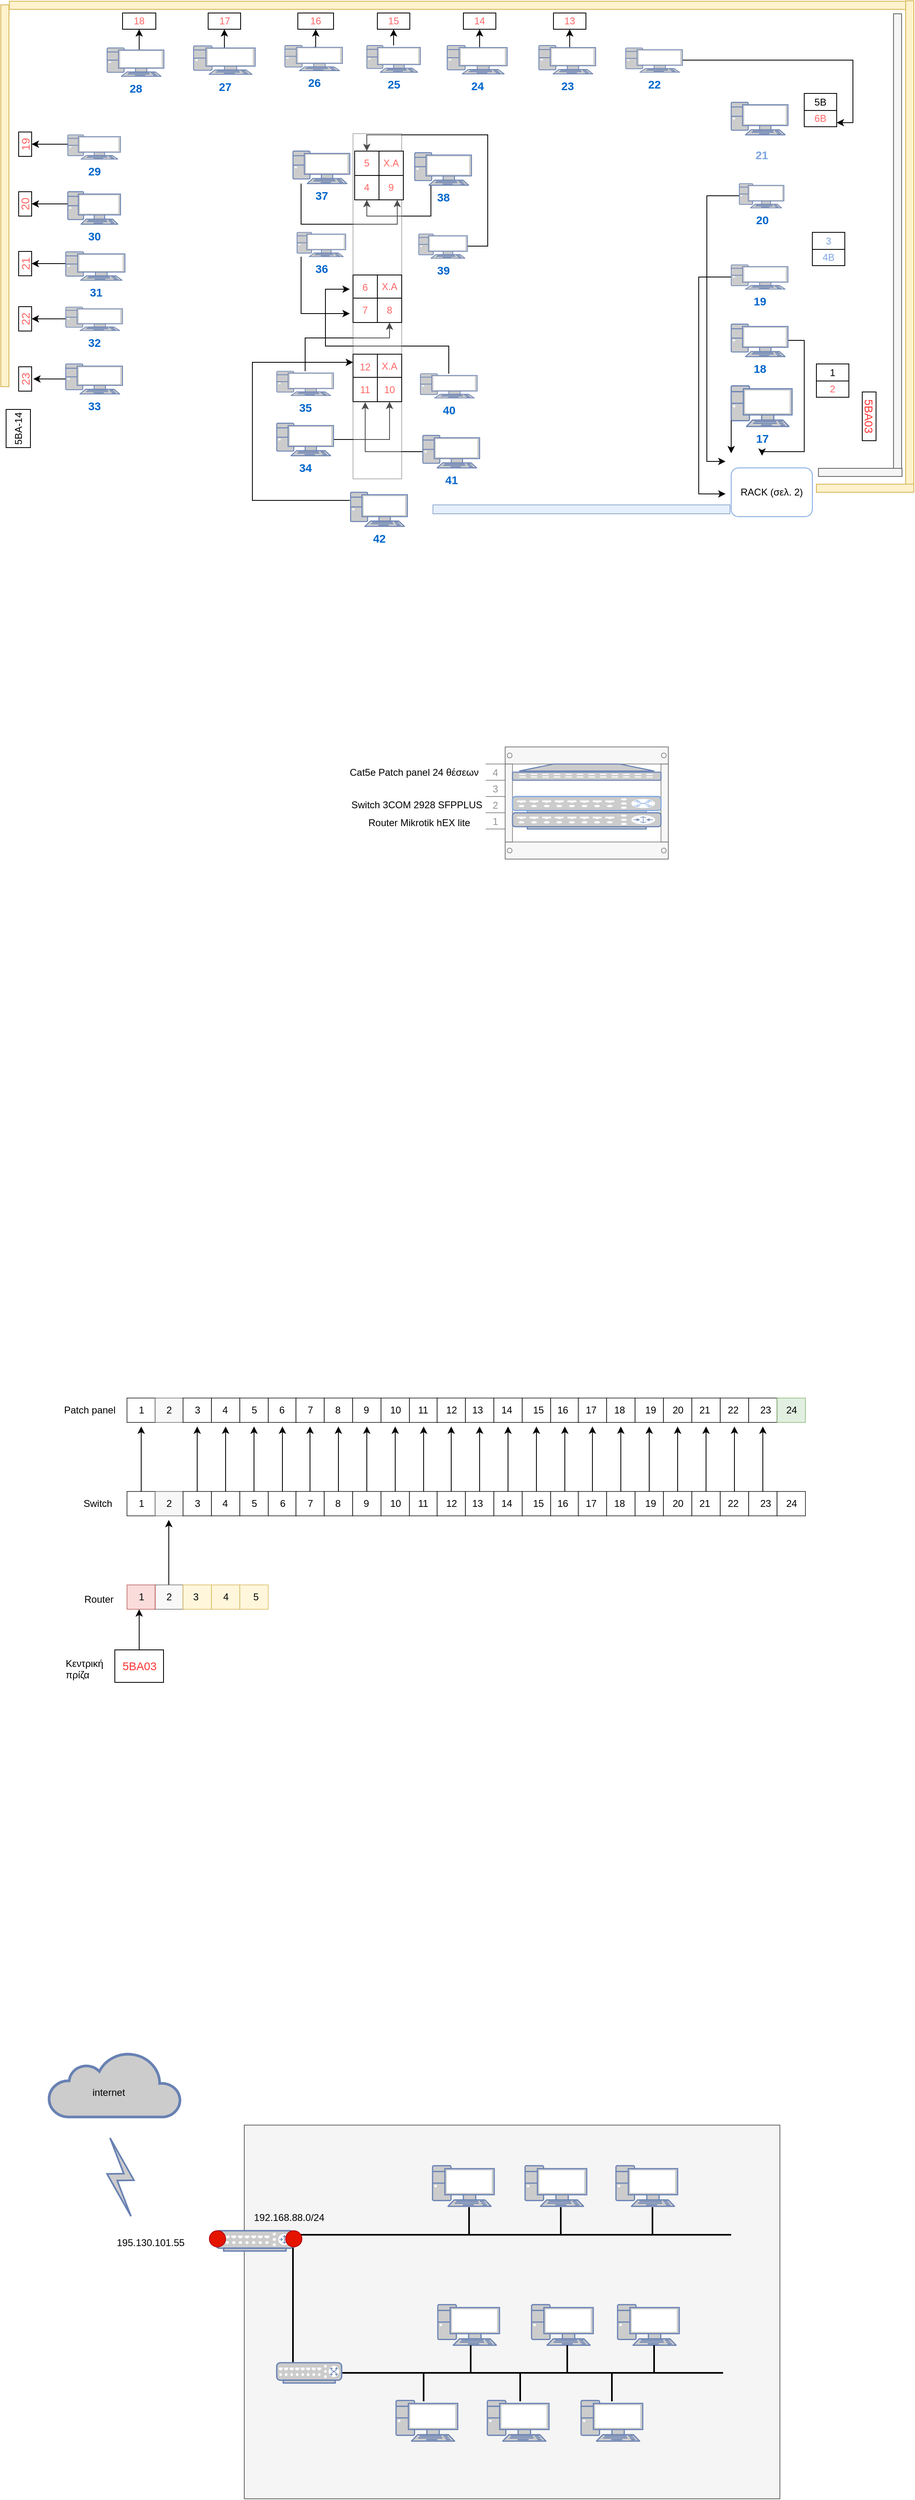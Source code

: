 <mxfile version="10.6.0" type="device"><diagram id="dY65Wse3b1pAOgjrrOay" name="Page-1"><mxGraphModel dx="840" dy="484" grid="1" gridSize="10" guides="1" tooltips="1" connect="1" arrows="1" fold="1" page="1" pageScale="1" pageWidth="1169" pageHeight="827" background="#ffffff" math="0" shadow="0"><root><object label="" id="0"><mxCell/></object><mxCell id="1" parent="0"/><mxCell id="YbbAaatocAczSBmyEs6T-106" style="edgeStyle=orthogonalEdgeStyle;rounded=0;orthogonalLoop=1;jettySize=auto;html=1;entryX=0.5;entryY=1;entryDx=0;entryDy=0;" parent="1" target="lU_jQQYD4kLEhRqbQKLp-38" edge="1"><mxGeometry relative="1" as="geometry"><mxPoint x="90" y="342" as="sourcePoint"/><Array as="points"><mxPoint x="90" y="339"/></Array></mxGeometry></mxCell><mxCell id="lU_jQQYD4kLEhRqbQKLp-1" value="31" style="fontColor=#0066CC;verticalAlign=top;verticalLabelPosition=bottom;labelPosition=center;align=center;html=1;outlineConnect=0;fillColor=#CCCCCC;strokeColor=#6881B3;gradientColor=none;gradientDirection=north;strokeWidth=2;shape=mxgraph.networks.pc;fontSize=14;fontStyle=1" parent="1" vertex="1"><mxGeometry x="90" y="324" width="73" height="35" as="geometry"/></mxCell><mxCell id="YbbAaatocAczSBmyEs6T-95" style="edgeStyle=orthogonalEdgeStyle;rounded=0;orthogonalLoop=1;jettySize=auto;html=1;entryX=0.5;entryY=1;entryDx=0;entryDy=0;" parent="1" source="lU_jQQYD4kLEhRqbQKLp-3" target="lU_jQQYD4kLEhRqbQKLp-39" edge="1"><mxGeometry relative="1" as="geometry"><Array as="points"><mxPoint x="70" y="265"/><mxPoint x="70" y="265"/></Array></mxGeometry></mxCell><mxCell id="lU_jQQYD4kLEhRqbQKLp-3" value="30" style="fontColor=#0066CC;verticalAlign=top;verticalLabelPosition=bottom;labelPosition=center;align=center;html=1;outlineConnect=0;fillColor=#CCCCCC;strokeColor=#6881B3;gradientColor=none;gradientDirection=north;strokeWidth=2;shape=mxgraph.networks.pc;fontSize=14;fontStyle=1" parent="1" vertex="1"><mxGeometry x="92.5" y="250" width="65" height="40" as="geometry"/></mxCell><mxCell id="YbbAaatocAczSBmyEs6T-86" value="" style="edgeStyle=orthogonalEdgeStyle;rounded=0;orthogonalLoop=1;jettySize=auto;html=1;entryX=0.5;entryY=1;entryDx=0;entryDy=0;exitX=0;exitY=0.5;exitDx=0;exitDy=0;exitPerimeter=0;" parent="1" source="lU_jQQYD4kLEhRqbQKLp-4" target="lU_jQQYD4kLEhRqbQKLp-67" edge="1"><mxGeometry relative="1" as="geometry"><mxPoint x="-15" y="179" as="targetPoint"/><Array as="points"><mxPoint x="93" y="192"/></Array></mxGeometry></mxCell><mxCell id="lU_jQQYD4kLEhRqbQKLp-4" value="29" style="fontColor=#0066CC;verticalAlign=top;verticalLabelPosition=bottom;labelPosition=center;align=center;html=1;outlineConnect=0;fillColor=#CCCCCC;strokeColor=#6881B3;gradientColor=none;gradientDirection=north;strokeWidth=2;shape=mxgraph.networks.pc;fontSize=14;fontStyle=1" parent="1" vertex="1"><mxGeometry x="92.5" y="180" width="65" height="30" as="geometry"/></mxCell><mxCell id="YbbAaatocAczSBmyEs6T-93" style="edgeStyle=orthogonalEdgeStyle;rounded=0;orthogonalLoop=1;jettySize=auto;html=1;exitX=0;exitY=0.5;exitDx=0;exitDy=0;exitPerimeter=0;entryX=0.5;entryY=1;entryDx=0;entryDy=0;" parent="1" source="lU_jQQYD4kLEhRqbQKLp-5" target="YbbAaatocAczSBmyEs6T-45" edge="1"><mxGeometry relative="1" as="geometry"/></mxCell><mxCell id="lU_jQQYD4kLEhRqbQKLp-5" value="32" style="fontColor=#0066CC;verticalAlign=top;verticalLabelPosition=bottom;labelPosition=center;align=center;html=1;outlineConnect=0;fillColor=#CCCCCC;strokeColor=#6881B3;gradientColor=none;gradientDirection=north;strokeWidth=2;shape=mxgraph.networks.pc;fontSize=14;fontStyle=1" parent="1" vertex="1"><mxGeometry x="90" y="392" width="70" height="29" as="geometry"/></mxCell><mxCell id="YbbAaatocAczSBmyEs6T-105" style="edgeStyle=orthogonalEdgeStyle;rounded=0;orthogonalLoop=1;jettySize=auto;html=1;" parent="1" source="lU_jQQYD4kLEhRqbQKLp-6" edge="1"><mxGeometry relative="1" as="geometry"><mxPoint x="50" y="480.5" as="targetPoint"/></mxGeometry></mxCell><mxCell id="lU_jQQYD4kLEhRqbQKLp-6" value="33" style="fontColor=#0066CC;verticalAlign=top;verticalLabelPosition=bottom;labelPosition=center;align=center;html=1;outlineConnect=0;fillColor=#CCCCCC;strokeColor=#6881B3;gradientColor=none;gradientDirection=north;strokeWidth=2;shape=mxgraph.networks.pc;fontSize=14;fontStyle=1" parent="1" vertex="1"><mxGeometry x="90" y="462" width="70" height="37" as="geometry"/></mxCell><mxCell id="YbbAaatocAczSBmyEs6T-43" style="edgeStyle=orthogonalEdgeStyle;rounded=0;orthogonalLoop=1;jettySize=auto;html=1;entryX=0.5;entryY=1;entryDx=0;entryDy=0;entryPerimeter=0;" parent="1" source="lU_jQQYD4kLEhRqbQKLp-7" edge="1"><mxGeometry relative="1" as="geometry"><mxPoint x="903" y="622" as="targetPoint"/><Array as="points"><mxPoint x="870" y="355"/><mxPoint x="870" y="622"/></Array></mxGeometry></mxCell><mxCell id="lU_jQQYD4kLEhRqbQKLp-7" value="19" style="fontColor=#0066CC;verticalAlign=top;verticalLabelPosition=bottom;labelPosition=center;align=center;html=1;outlineConnect=0;fillColor=#CCCCCC;strokeColor=#6881B3;gradientColor=none;gradientDirection=north;strokeWidth=2;shape=mxgraph.networks.pc;fontSize=14;fontStyle=1" parent="1" vertex="1"><mxGeometry x="910" y="340" width="70" height="30" as="geometry"/></mxCell><mxCell id="YbbAaatocAczSBmyEs6T-40" style="edgeStyle=orthogonalEdgeStyle;rounded=0;orthogonalLoop=1;jettySize=auto;html=1;entryX=0.1;entryY=1;entryDx=0;entryDy=0;entryPerimeter=0;" parent="1" source="lU_jQQYD4kLEhRqbQKLp-8" edge="1"><mxGeometry relative="1" as="geometry"><mxPoint x="903" y="582" as="targetPoint"/><Array as="points"><mxPoint x="880" y="255"/><mxPoint x="880" y="582"/></Array></mxGeometry></mxCell><mxCell id="lU_jQQYD4kLEhRqbQKLp-8" value="20" style="fontColor=#0066CC;verticalAlign=top;verticalLabelPosition=bottom;labelPosition=center;align=center;html=1;outlineConnect=0;fillColor=#CCCCCC;strokeColor=#6881B3;gradientColor=none;gradientDirection=north;strokeWidth=2;shape=mxgraph.networks.pc;fontSize=14;fontStyle=1" parent="1" vertex="1"><mxGeometry x="920" y="240" width="55" height="30" as="geometry"/></mxCell><mxCell id="lU_jQQYD4kLEhRqbQKLp-9" value="" style="fontColor=#0066CC;verticalAlign=top;verticalLabelPosition=bottom;labelPosition=center;align=center;html=1;outlineConnect=0;fillColor=#CCCCCC;strokeColor=#6881B3;gradientColor=none;gradientDirection=north;strokeWidth=2;shape=mxgraph.networks.pc;fontSize=14;fontStyle=1" parent="1" vertex="1"><mxGeometry x="910" y="140" width="70" height="40" as="geometry"/></mxCell><mxCell id="YbbAaatocAczSBmyEs6T-53" style="edgeStyle=orthogonalEdgeStyle;rounded=0;orthogonalLoop=1;jettySize=auto;html=1;entryX=1;entryY=0.5;entryDx=0;entryDy=0;entryPerimeter=0;" parent="1" source="lU_jQQYD4kLEhRqbQKLp-10" edge="1"><mxGeometry relative="1" as="geometry"><Array as="points"><mxPoint x="1000" y="433"/><mxPoint x="1000" y="570"/><mxPoint x="948" y="570"/></Array><mxPoint x="948" y="575" as="targetPoint"/></mxGeometry></mxCell><mxCell id="lU_jQQYD4kLEhRqbQKLp-10" value="18" style="fontColor=#0066CC;verticalAlign=top;verticalLabelPosition=bottom;labelPosition=center;align=center;html=1;outlineConnect=0;fillColor=#CCCCCC;strokeColor=#6881B3;gradientColor=none;gradientDirection=north;strokeWidth=2;shape=mxgraph.networks.pc;fontSize=14;fontStyle=1" parent="1" vertex="1"><mxGeometry x="910" y="413" width="70" height="40" as="geometry"/></mxCell><mxCell id="lU_jQQYD4kLEhRqbQKLp-11" value="17" style="fontColor=#0066CC;verticalAlign=top;verticalLabelPosition=bottom;labelPosition=center;align=center;html=1;outlineConnect=0;fillColor=#CCCCCC;strokeColor=#6881B3;gradientColor=none;gradientDirection=north;strokeWidth=2;shape=mxgraph.networks.pc;fontSize=14;fontStyle=1" parent="1" vertex="1"><mxGeometry x="910" y="489" width="75" height="50" as="geometry"/></mxCell><mxCell id="YbbAaatocAczSBmyEs6T-116" style="edgeStyle=orthogonalEdgeStyle;rounded=0;orthogonalLoop=1;jettySize=auto;html=1;exitX=0.5;exitY=0.07;exitDx=0;exitDy=0;exitPerimeter=0;entryX=0.5;entryY=1;entryDx=0;entryDy=0;" parent="1" source="lU_jQQYD4kLEhRqbQKLp-12" target="rlTJtxPhVX_jlSLxAVJg-9" edge="1"><mxGeometry relative="1" as="geometry"/></mxCell><mxCell id="lU_jQQYD4kLEhRqbQKLp-12" value="28" style="fontColor=#0066CC;verticalAlign=top;verticalLabelPosition=bottom;labelPosition=center;align=center;html=1;outlineConnect=0;fillColor=#CCCCCC;strokeColor=#6881B3;gradientColor=none;gradientDirection=north;strokeWidth=2;shape=mxgraph.networks.pc;fontSize=14;fontStyle=1" parent="1" vertex="1"><mxGeometry x="141" y="73" width="70" height="35" as="geometry"/></mxCell><mxCell id="YbbAaatocAczSBmyEs6T-113" style="edgeStyle=orthogonalEdgeStyle;rounded=0;orthogonalLoop=1;jettySize=auto;html=1;exitX=0.5;exitY=0.07;exitDx=0;exitDy=0;exitPerimeter=0;entryX=0.5;entryY=1;entryDx=0;entryDy=0;" parent="1" source="lU_jQQYD4kLEhRqbQKLp-13" target="rlTJtxPhVX_jlSLxAVJg-10" edge="1"><mxGeometry relative="1" as="geometry"><Array as="points"/></mxGeometry></mxCell><mxCell id="lU_jQQYD4kLEhRqbQKLp-13" value="27" style="fontColor=#0066CC;verticalAlign=top;verticalLabelPosition=bottom;labelPosition=center;align=center;html=1;outlineConnect=0;fillColor=#CCCCCC;strokeColor=#6881B3;gradientColor=none;gradientDirection=north;strokeWidth=2;shape=mxgraph.networks.pc;fontSize=14;fontStyle=1" parent="1" vertex="1"><mxGeometry x="247.5" y="70.5" width="76" height="35" as="geometry"/></mxCell><mxCell id="YbbAaatocAczSBmyEs6T-110" style="edgeStyle=orthogonalEdgeStyle;rounded=0;orthogonalLoop=1;jettySize=auto;html=1;exitX=0.5;exitY=0.07;exitDx=0;exitDy=0;exitPerimeter=0;entryX=0.5;entryY=1;entryDx=0;entryDy=0;" parent="1" source="lU_jQQYD4kLEhRqbQKLp-14" target="rlTJtxPhVX_jlSLxAVJg-12" edge="1"><mxGeometry relative="1" as="geometry"/></mxCell><mxCell id="lU_jQQYD4kLEhRqbQKLp-14" value="26" style="fontColor=#0066CC;verticalAlign=top;verticalLabelPosition=bottom;labelPosition=center;align=center;html=1;outlineConnect=0;fillColor=#CCCCCC;strokeColor=#6881B3;gradientColor=none;gradientDirection=north;strokeWidth=2;shape=mxgraph.networks.pc;fontSize=14;fontStyle=1" parent="1" vertex="1"><mxGeometry x="360" y="70" width="71" height="31" as="geometry"/></mxCell><mxCell id="YbbAaatocAczSBmyEs6T-84" value="" style="edgeStyle=orthogonalEdgeStyle;rounded=0;orthogonalLoop=1;jettySize=auto;html=1;" parent="1" source="lU_jQQYD4kLEhRqbQKLp-15" edge="1"><mxGeometry relative="1" as="geometry"><mxPoint x="494" y="50" as="targetPoint"/></mxGeometry></mxCell><mxCell id="lU_jQQYD4kLEhRqbQKLp-15" value="25" style="fontColor=#0066CC;verticalAlign=top;verticalLabelPosition=bottom;labelPosition=center;align=center;html=1;outlineConnect=0;fillColor=#CCCCCC;strokeColor=#6881B3;gradientColor=none;gradientDirection=north;strokeWidth=2;shape=mxgraph.networks.pc;fontSize=14;fontStyle=1" parent="1" vertex="1"><mxGeometry x="461" y="70" width="66" height="33" as="geometry"/></mxCell><mxCell id="YbbAaatocAczSBmyEs6T-108" style="edgeStyle=orthogonalEdgeStyle;rounded=0;orthogonalLoop=1;jettySize=auto;html=1;exitX=0.5;exitY=0.07;exitDx=0;exitDy=0;exitPerimeter=0;entryX=0.5;entryY=1;entryDx=0;entryDy=0;" parent="1" source="lU_jQQYD4kLEhRqbQKLp-16" target="rlTJtxPhVX_jlSLxAVJg-18" edge="1"><mxGeometry relative="1" as="geometry"/></mxCell><mxCell id="lU_jQQYD4kLEhRqbQKLp-16" value="24" style="fontColor=#0066CC;verticalAlign=top;verticalLabelPosition=bottom;labelPosition=center;align=center;html=1;outlineConnect=0;fillColor=#CCCCCC;strokeColor=#6881B3;gradientColor=none;gradientDirection=north;strokeWidth=2;shape=mxgraph.networks.pc;fontSize=14;fontStyle=1" parent="1" vertex="1"><mxGeometry x="560" y="70" width="74" height="35" as="geometry"/></mxCell><mxCell id="YbbAaatocAczSBmyEs6T-109" style="edgeStyle=orthogonalEdgeStyle;rounded=0;orthogonalLoop=1;jettySize=auto;html=1;exitX=0.5;exitY=0.07;exitDx=0;exitDy=0;exitPerimeter=0;entryX=0.5;entryY=1;entryDx=0;entryDy=0;" parent="1" source="lU_jQQYD4kLEhRqbQKLp-17" target="YbbAaatocAczSBmyEs6T-28" edge="1"><mxGeometry relative="1" as="geometry"/></mxCell><mxCell id="lU_jQQYD4kLEhRqbQKLp-17" value="23" style="fontColor=#0066CC;verticalAlign=top;verticalLabelPosition=bottom;labelPosition=center;align=center;html=1;outlineConnect=0;fillColor=#CCCCCC;strokeColor=#6881B3;gradientColor=none;gradientDirection=north;strokeWidth=2;shape=mxgraph.networks.pc;fontSize=14;fontStyle=1" parent="1" vertex="1"><mxGeometry x="673" y="70" width="70" height="35" as="geometry"/></mxCell><mxCell id="YbbAaatocAczSBmyEs6T-39" style="edgeStyle=orthogonalEdgeStyle;rounded=0;orthogonalLoop=1;jettySize=auto;html=1;exitX=1;exitY=0.5;exitDx=0;exitDy=0;exitPerimeter=0;entryX=1;entryY=0.75;entryDx=0;entryDy=0;" parent="1" source="lU_jQQYD4kLEhRqbQKLp-18" target="rlTJtxPhVX_jlSLxAVJg-20" edge="1"><mxGeometry relative="1" as="geometry"/></mxCell><mxCell id="lU_jQQYD4kLEhRqbQKLp-18" value="22" style="fontColor=#0066CC;verticalAlign=top;verticalLabelPosition=bottom;labelPosition=center;align=center;html=1;outlineConnect=0;fillColor=#CCCCCC;strokeColor=#6881B3;gradientColor=none;gradientDirection=north;strokeWidth=2;shape=mxgraph.networks.pc;fontSize=14;fontStyle=1" parent="1" vertex="1"><mxGeometry x="780" y="73" width="70" height="30" as="geometry"/></mxCell><mxCell id="YbbAaatocAczSBmyEs6T-122" style="edgeStyle=orthogonalEdgeStyle;rounded=0;orthogonalLoop=1;jettySize=auto;html=1;" parent="1" source="lU_jQQYD4kLEhRqbQKLp-19" target="YbbAaatocAczSBmyEs6T-121" edge="1"><mxGeometry relative="1" as="geometry"><Array as="points"><mxPoint x="385" y="430"/><mxPoint x="489" y="430"/></Array></mxGeometry></mxCell><mxCell id="lU_jQQYD4kLEhRqbQKLp-19" value="35" style="fontColor=#0066CC;verticalAlign=top;verticalLabelPosition=bottom;labelPosition=center;align=center;html=1;outlineConnect=0;fillColor=#CCCCCC;strokeColor=#6881B3;gradientColor=none;gradientDirection=north;strokeWidth=2;shape=mxgraph.networks.pc;fontSize=14;fontStyle=1" parent="1" vertex="1"><mxGeometry x="350" y="471" width="70" height="30" as="geometry"/></mxCell><mxCell id="YbbAaatocAczSBmyEs6T-124" style="edgeStyle=orthogonalEdgeStyle;rounded=0;orthogonalLoop=1;jettySize=auto;html=1;" parent="1" source="lU_jQQYD4kLEhRqbQKLp-20" edge="1"><mxGeometry relative="1" as="geometry"><mxPoint x="440" y="400" as="targetPoint"/><Array as="points"><mxPoint x="380" y="400"/></Array></mxGeometry></mxCell><mxCell id="lU_jQQYD4kLEhRqbQKLp-20" value="36" style="fontColor=#0066CC;verticalAlign=top;verticalLabelPosition=bottom;labelPosition=center;align=center;html=1;outlineConnect=0;fillColor=#CCCCCC;strokeColor=#6881B3;gradientColor=none;gradientDirection=north;strokeWidth=2;shape=mxgraph.networks.pc;fontSize=14;fontStyle=1" parent="1" vertex="1"><mxGeometry x="375" y="300" width="60" height="30" as="geometry"/></mxCell><mxCell id="YbbAaatocAczSBmyEs6T-58" style="edgeStyle=orthogonalEdgeStyle;rounded=0;orthogonalLoop=1;jettySize=auto;html=1;entryX=0.75;entryY=1;entryDx=0;entryDy=0;" parent="1" source="lU_jQQYD4kLEhRqbQKLp-21" target="rlTJtxPhVX_jlSLxAVJg-36" edge="1"><mxGeometry relative="1" as="geometry"><Array as="points"><mxPoint x="380" y="290"/><mxPoint x="499" y="290"/></Array></mxGeometry></mxCell><mxCell id="lU_jQQYD4kLEhRqbQKLp-21" value="37" style="fontColor=#0066CC;verticalAlign=top;verticalLabelPosition=bottom;labelPosition=center;align=center;html=1;outlineConnect=0;fillColor=#CCCCCC;strokeColor=#6881B3;gradientColor=none;gradientDirection=north;strokeWidth=2;shape=mxgraph.networks.pc;fontSize=14;fontStyle=1" parent="1" vertex="1"><mxGeometry x="370" y="200" width="70" height="40" as="geometry"/></mxCell><mxCell id="YbbAaatocAczSBmyEs6T-56" style="edgeStyle=orthogonalEdgeStyle;rounded=0;orthogonalLoop=1;jettySize=auto;html=1;" parent="1" source="lU_jQQYD4kLEhRqbQKLp-22" target="rlTJtxPhVX_jlSLxAVJg-44" edge="1"><mxGeometry relative="1" as="geometry"/></mxCell><mxCell id="lU_jQQYD4kLEhRqbQKLp-22" value="34" style="fontColor=#0066CC;verticalAlign=top;verticalLabelPosition=bottom;labelPosition=center;align=center;html=1;outlineConnect=0;fillColor=#CCCCCC;strokeColor=#6881B3;gradientColor=none;gradientDirection=north;strokeWidth=2;shape=mxgraph.networks.pc;fontSize=14;fontStyle=1" parent="1" vertex="1"><mxGeometry x="350" y="535" width="70" height="40" as="geometry"/></mxCell><mxCell id="YbbAaatocAczSBmyEs6T-125" style="edgeStyle=orthogonalEdgeStyle;rounded=0;orthogonalLoop=1;jettySize=auto;html=1;" parent="1" source="lU_jQQYD4kLEhRqbQKLp-23" edge="1"><mxGeometry relative="1" as="geometry"><mxPoint x="440" y="370" as="targetPoint"/><Array as="points"><mxPoint x="562" y="440"/><mxPoint x="410" y="440"/><mxPoint x="410" y="370"/><mxPoint x="440" y="370"/></Array></mxGeometry></mxCell><mxCell id="lU_jQQYD4kLEhRqbQKLp-23" value="40" style="fontColor=#0066CC;verticalAlign=top;verticalLabelPosition=bottom;labelPosition=center;align=center;html=1;outlineConnect=0;fillColor=#CCCCCC;strokeColor=#6881B3;gradientColor=none;gradientDirection=north;strokeWidth=2;shape=mxgraph.networks.pc;fontSize=14;fontStyle=1" parent="1" vertex="1"><mxGeometry x="527" y="474" width="70" height="30" as="geometry"/></mxCell><mxCell id="YbbAaatocAczSBmyEs6T-41" style="edgeStyle=orthogonalEdgeStyle;rounded=0;orthogonalLoop=1;jettySize=auto;html=1;entryX=0.5;entryY=0;entryDx=0;entryDy=0;" parent="1" source="lU_jQQYD4kLEhRqbQKLp-24" target="rlTJtxPhVX_jlSLxAVJg-29" edge="1"><mxGeometry relative="1" as="geometry"><mxPoint x="460" y="170" as="targetPoint"/><Array as="points"><mxPoint x="610" y="317"/><mxPoint x="610" y="180"/><mxPoint x="461" y="180"/></Array></mxGeometry></mxCell><mxCell id="lU_jQQYD4kLEhRqbQKLp-24" value="39" style="fontColor=#0066CC;verticalAlign=top;verticalLabelPosition=bottom;labelPosition=center;align=center;html=1;outlineConnect=0;fillColor=#CCCCCC;strokeColor=#6881B3;gradientColor=none;gradientDirection=north;strokeWidth=2;shape=mxgraph.networks.pc;fontSize=14;fontStyle=1" parent="1" vertex="1"><mxGeometry x="525" y="302" width="60" height="30" as="geometry"/></mxCell><mxCell id="YbbAaatocAczSBmyEs6T-54" style="edgeStyle=orthogonalEdgeStyle;rounded=0;orthogonalLoop=1;jettySize=auto;html=1;entryX=0.5;entryY=1;entryDx=0;entryDy=0;" parent="1" source="lU_jQQYD4kLEhRqbQKLp-25" target="rlTJtxPhVX_jlSLxAVJg-35" edge="1"><mxGeometry relative="1" as="geometry"><Array as="points"><mxPoint x="540" y="280"/><mxPoint x="461" y="280"/></Array></mxGeometry></mxCell><mxCell id="lU_jQQYD4kLEhRqbQKLp-25" value="38" style="fontColor=#0066CC;verticalAlign=top;verticalLabelPosition=bottom;labelPosition=center;align=center;html=1;outlineConnect=0;fillColor=#CCCCCC;strokeColor=#6881B3;gradientColor=none;gradientDirection=north;strokeWidth=2;shape=mxgraph.networks.pc;fontSize=14;fontStyle=1" parent="1" vertex="1"><mxGeometry x="520" y="202" width="70" height="40" as="geometry"/></mxCell><mxCell id="YbbAaatocAczSBmyEs6T-55" style="edgeStyle=orthogonalEdgeStyle;rounded=0;orthogonalLoop=1;jettySize=auto;html=1;" parent="1" source="lU_jQQYD4kLEhRqbQKLp-26" edge="1"><mxGeometry relative="1" as="geometry"><mxPoint x="459" y="509" as="targetPoint"/><Array as="points"><mxPoint x="459" y="570"/></Array></mxGeometry></mxCell><mxCell id="lU_jQQYD4kLEhRqbQKLp-26" value="41" style="fontColor=#0066CC;verticalAlign=top;verticalLabelPosition=bottom;labelPosition=center;align=center;html=1;outlineConnect=0;fillColor=#CCCCCC;strokeColor=#6881B3;gradientColor=none;gradientDirection=north;strokeWidth=2;shape=mxgraph.networks.pc;fontSize=14;fontStyle=1" parent="1" vertex="1"><mxGeometry x="530" y="550" width="70" height="40" as="geometry"/></mxCell><mxCell id="YbbAaatocAczSBmyEs6T-46" style="edgeStyle=orthogonalEdgeStyle;rounded=0;orthogonalLoop=1;jettySize=auto;html=1;" parent="1" target="rlTJtxPhVX_jlSLxAVJg-39" edge="1"><mxGeometry relative="1" as="geometry"><mxPoint x="340" y="370" as="targetPoint"/><mxPoint x="440" y="630" as="sourcePoint"/><Array as="points"><mxPoint x="320" y="630"/><mxPoint x="320" y="460"/></Array></mxGeometry></mxCell><mxCell id="lU_jQQYD4kLEhRqbQKLp-27" value="42" style="fontColor=#0066CC;verticalAlign=top;verticalLabelPosition=bottom;labelPosition=center;align=center;html=1;outlineConnect=0;fillColor=#CCCCCC;strokeColor=#6881B3;gradientColor=none;gradientDirection=north;strokeWidth=2;shape=mxgraph.networks.pc;fontSize=14;fontStyle=1" parent="1" vertex="1"><mxGeometry x="441" y="620" width="70" height="42" as="geometry"/></mxCell><mxCell id="lU_jQQYD4kLEhRqbQKLp-31" value="&lt;font color=&quot;#7ea6e0&quot;&gt;&lt;b&gt;21&lt;/b&gt;&lt;/font&gt;" style="text;html=1;resizable=0;points=[];autosize=1;align=left;verticalAlign=top;spacingTop=-4;fontSize=14;" parent="1" vertex="1"><mxGeometry x="938" y="194" width="30" height="20" as="geometry"/></mxCell><mxCell id="lU_jQQYD4kLEhRqbQKLp-34" value="23" style="rounded=0;whiteSpace=wrap;html=1;fontSize=14;rotation=-90;fontColor=#FF6666;" parent="1" vertex="1"><mxGeometry x="25" y="472.5" width="30" height="16" as="geometry"/></mxCell><mxCell id="lU_jQQYD4kLEhRqbQKLp-38" value="21" style="rounded=0;whiteSpace=wrap;html=1;fontSize=14;rotation=-90;fontColor=#FF6666;" parent="1" vertex="1"><mxGeometry x="25" y="330.5" width="30" height="16" as="geometry"/></mxCell><mxCell id="lU_jQQYD4kLEhRqbQKLp-39" value="20" style="rounded=0;whiteSpace=wrap;html=1;fontSize=14;rotation=-90;fontColor=#FF6666;" parent="1" vertex="1"><mxGeometry x="25" y="257" width="30" height="16" as="geometry"/></mxCell><mxCell id="lU_jQQYD4kLEhRqbQKLp-41" value="5BA03" style="rounded=0;whiteSpace=wrap;html=1;fontSize=14;fontColor=#FF3333;rotation=90;" parent="1" vertex="1"><mxGeometry x="1050" y="518" width="60" height="17" as="geometry"/></mxCell><mxCell id="lU_jQQYD4kLEhRqbQKLp-44" value="" style="rounded=0;whiteSpace=wrap;html=1;fontSize=14;fontColor=#FF3333;rotation=90;shadow=0;opacity=30;" parent="1" vertex="1"><mxGeometry x="261.5" y="361" width="425" height="60" as="geometry"/></mxCell><mxCell id="lU_jQQYD4kLEhRqbQKLp-67" value="19" style="rounded=0;whiteSpace=wrap;html=1;fontSize=14;rotation=-90;fontColor=#FF6666;" parent="1" vertex="1"><mxGeometry x="25" y="183.5" width="30" height="16" as="geometry"/></mxCell><mxCell id="rlTJtxPhVX_jlSLxAVJg-9" value="&lt;font color=&quot;#ff6666&quot;&gt;18&lt;/font&gt;" style="rounded=0;whiteSpace=wrap;html=1;" parent="1" vertex="1"><mxGeometry x="160" y="30" width="41" height="20" as="geometry"/></mxCell><mxCell id="rlTJtxPhVX_jlSLxAVJg-10" value="&lt;font color=&quot;#ff6666&quot;&gt;17&lt;/font&gt;" style="rounded=0;whiteSpace=wrap;html=1;" parent="1" vertex="1"><mxGeometry x="265.5" y="30" width="40" height="20" as="geometry"/></mxCell><mxCell id="rlTJtxPhVX_jlSLxAVJg-12" value="&lt;font color=&quot;#ff6666&quot;&gt;16&lt;/font&gt;" style="rounded=0;whiteSpace=wrap;html=1;" parent="1" vertex="1"><mxGeometry x="376" y="30" width="44" height="20" as="geometry"/></mxCell><mxCell id="rlTJtxPhVX_jlSLxAVJg-17" value="&lt;font color=&quot;#ff6666&quot;&gt;15&lt;/font&gt;" style="rounded=0;whiteSpace=wrap;html=1;" parent="1" vertex="1"><mxGeometry x="474" y="30" width="40" height="20" as="geometry"/></mxCell><mxCell id="rlTJtxPhVX_jlSLxAVJg-18" value="&lt;font color=&quot;#ff6666&quot;&gt;14&lt;/font&gt;" style="rounded=0;whiteSpace=wrap;html=1;" parent="1" vertex="1"><mxGeometry x="580" y="30" width="40" height="20" as="geometry"/></mxCell><mxCell id="rlTJtxPhVX_jlSLxAVJg-20" value="&lt;font color=&quot;#ff6666&quot;&gt;6Β&lt;/font&gt;" style="rounded=0;whiteSpace=wrap;html=1;" parent="1" vertex="1"><mxGeometry x="1000" y="150" width="40" height="20" as="geometry"/></mxCell><mxCell id="rlTJtxPhVX_jlSLxAVJg-29" value="&lt;font color=&quot;#ff6666&quot;&gt;5&lt;/font&gt;" style="rounded=0;whiteSpace=wrap;html=1;" parent="1" vertex="1"><mxGeometry x="446" y="200" width="30" height="30" as="geometry"/></mxCell><mxCell id="rlTJtxPhVX_jlSLxAVJg-32" value="&lt;font color=&quot;#ff6666&quot;&gt;Χ.Α&lt;/font&gt;" style="rounded=0;whiteSpace=wrap;html=1;" parent="1" vertex="1"><mxGeometry x="476" y="200" width="30" height="30" as="geometry"/></mxCell><mxCell id="rlTJtxPhVX_jlSLxAVJg-35" value="&lt;font color=&quot;#ff6666&quot;&gt;4&lt;/font&gt;" style="rounded=0;whiteSpace=wrap;html=1;" parent="1" vertex="1"><mxGeometry x="446" y="230" width="30" height="30" as="geometry"/></mxCell><mxCell id="rlTJtxPhVX_jlSLxAVJg-36" value="&lt;font color=&quot;#ff6666&quot;&gt;9&lt;/font&gt;" style="rounded=0;whiteSpace=wrap;html=1;" parent="1" vertex="1"><mxGeometry x="476" y="230" width="30" height="30" as="geometry"/></mxCell><mxCell id="rlTJtxPhVX_jlSLxAVJg-39" value="&lt;font color=&quot;#ff6666&quot;&gt;12&lt;/font&gt;" style="rounded=0;whiteSpace=wrap;html=1;" parent="1" vertex="1"><mxGeometry x="444" y="450" width="30" height="31" as="geometry"/></mxCell><mxCell id="rlTJtxPhVX_jlSLxAVJg-40" value="&lt;font color=&quot;#ff6666&quot;&gt;Χ.Α&lt;/font&gt;" style="rounded=0;whiteSpace=wrap;html=1;" parent="1" vertex="1"><mxGeometry x="474" y="450" width="30" height="29" as="geometry"/></mxCell><mxCell id="rlTJtxPhVX_jlSLxAVJg-42" value="&lt;font color=&quot;#ff6666&quot;&gt;11&lt;/font&gt;" style="rounded=0;whiteSpace=wrap;html=1;" parent="1" vertex="1"><mxGeometry x="444" y="478.5" width="30" height="30" as="geometry"/></mxCell><mxCell id="rlTJtxPhVX_jlSLxAVJg-44" value="&lt;font color=&quot;#ff6666&quot;&gt;10&lt;/font&gt;" style="rounded=0;whiteSpace=wrap;html=1;" parent="1" vertex="1"><mxGeometry x="474" y="478.5" width="30" height="30" as="geometry"/></mxCell><mxCell id="YbbAaatocAczSBmyEs6T-19" value="5Β" style="rounded=0;whiteSpace=wrap;html=1;" parent="1" vertex="1"><mxGeometry x="1000" y="129" width="40" height="21" as="geometry"/></mxCell><mxCell id="YbbAaatocAczSBmyEs6T-21" value="&lt;font color=&quot;#7ea6e0&quot;&gt;4Β&lt;/font&gt;" style="rounded=0;whiteSpace=wrap;html=1;" parent="1" vertex="1"><mxGeometry x="1010" y="321" width="40" height="20" as="geometry"/></mxCell><mxCell id="YbbAaatocAczSBmyEs6T-22" value="&lt;font color=&quot;#7ea6e0&quot;&gt;3&lt;/font&gt;" style="rounded=0;whiteSpace=wrap;html=1;" parent="1" vertex="1"><mxGeometry x="1010" y="300" width="40" height="21" as="geometry"/></mxCell><mxCell id="YbbAaatocAczSBmyEs6T-23" value="&lt;font color=&quot;#ff6666&quot;&gt;2&lt;/font&gt;" style="rounded=0;whiteSpace=wrap;html=1;" parent="1" vertex="1"><mxGeometry x="1015" y="483" width="40" height="20" as="geometry"/></mxCell><mxCell id="YbbAaatocAczSBmyEs6T-24" value="1" style="rounded=0;whiteSpace=wrap;html=1;" parent="1" vertex="1"><mxGeometry x="1015" y="462" width="40" height="21" as="geometry"/></mxCell><mxCell id="YbbAaatocAczSBmyEs6T-28" value="&lt;font color=&quot;#ff6666&quot;&gt;13&lt;/font&gt;" style="rounded=0;whiteSpace=wrap;html=1;" parent="1" vertex="1"><mxGeometry x="691" y="30" width="40" height="20" as="geometry"/></mxCell><mxCell id="YbbAaatocAczSBmyEs6T-35" value="" style="endArrow=classic;html=1;exitX=0;exitY=0.85;exitDx=0;exitDy=0;exitPerimeter=0;" parent="1" source="lU_jQQYD4kLEhRqbQKLp-11" edge="1"><mxGeometry width="50" height="50" relative="1" as="geometry"><mxPoint x="920" y="540" as="sourcePoint"/><mxPoint x="910" y="572" as="targetPoint"/></mxGeometry></mxCell><mxCell id="YbbAaatocAczSBmyEs6T-45" value="22" style="rounded=0;whiteSpace=wrap;html=1;fontSize=14;rotation=-90;fontColor=#FF6666;" parent="1" vertex="1"><mxGeometry x="25" y="398.5" width="30" height="16" as="geometry"/></mxCell><mxCell id="YbbAaatocAczSBmyEs6T-118" value="&lt;font color=&quot;#ff6666&quot;&gt;6&lt;/font&gt;" style="rounded=0;whiteSpace=wrap;html=1;" parent="1" vertex="1"><mxGeometry x="444" y="352.5" width="30" height="31" as="geometry"/></mxCell><mxCell id="YbbAaatocAczSBmyEs6T-119" value="&lt;font color=&quot;#ff6666&quot;&gt;Χ.Α&lt;/font&gt;" style="rounded=0;whiteSpace=wrap;html=1;" parent="1" vertex="1"><mxGeometry x="474" y="352.5" width="30" height="29" as="geometry"/></mxCell><mxCell id="YbbAaatocAczSBmyEs6T-120" value="&lt;font color=&quot;#ff6666&quot;&gt;7&lt;/font&gt;" style="rounded=0;whiteSpace=wrap;html=1;" parent="1" vertex="1"><mxGeometry x="444" y="381" width="30" height="30" as="geometry"/></mxCell><mxCell id="YbbAaatocAczSBmyEs6T-121" value="&lt;font color=&quot;#ff6666&quot;&gt;8&lt;/font&gt;" style="rounded=0;whiteSpace=wrap;html=1;" parent="1" vertex="1"><mxGeometry x="474" y="381" width="30" height="30" as="geometry"/></mxCell><mxCell id="Zf-aGeFZ6MGFIxzWfwif-2" value="" style="html=1;points=[];perimeter=orthogonalPerimeter;fillColor=#fff2cc;strokeColor=#d6b656;" parent="1" vertex="1"><mxGeometry x="10" y="20" width="10" height="470" as="geometry"/></mxCell><mxCell id="Zf-aGeFZ6MGFIxzWfwif-3" value="" style="html=1;points=[];perimeter=orthogonalPerimeter;rotation=90;fillColor=#fff2cc;strokeColor=#d6b656;" parent="1" vertex="1"><mxGeometry x="568" y="-532" width="10" height="1105" as="geometry"/></mxCell><mxCell id="Zf-aGeFZ6MGFIxzWfwif-4" value="" style="html=1;points=[];perimeter=orthogonalPerimeter;fillColor=#fff2cc;strokeColor=#d6b656;" parent="1" vertex="1"><mxGeometry x="1125" y="15" width="10" height="605" as="geometry"/></mxCell><mxCell id="Zf-aGeFZ6MGFIxzWfwif-5" value="" style="html=1;points=[];perimeter=orthogonalPerimeter;fillColor=#f5f5f5;strokeColor=#666666;fontColor=#333333;" parent="1" vertex="1"><mxGeometry x="1110" y="31" width="10" height="569" as="geometry"/></mxCell><mxCell id="Zf-aGeFZ6MGFIxzWfwif-20" value="RACK (σελ. 2)" style="rounded=1;whiteSpace=wrap;html=1;strokeColor=#7EA6E0;gradientColor=none;" parent="1" vertex="1"><mxGeometry x="910" y="590" width="100" height="60" as="geometry"/></mxCell><mxCell id="Zf-aGeFZ6MGFIxzWfwif-25" value="" style="html=1;points=[];perimeter=orthogonalPerimeter;fillColor=#fff2cc;strokeColor=#d6b656;rotation=-90;" parent="1" vertex="1"><mxGeometry x="1070" y="555" width="10" height="120" as="geometry"/></mxCell><mxCell id="Zf-aGeFZ6MGFIxzWfwif-26" value="" style="html=1;points=[];perimeter=orthogonalPerimeter;fillColor=#f5f5f5;strokeColor=#666666;rotation=-90;fontColor=#333333;" parent="1" vertex="1"><mxGeometry x="1064" y="544" width="10" height="103" as="geometry"/></mxCell><mxCell id="Zf-aGeFZ6MGFIxzWfwif-28" value="" style="html=1;points=[];perimeter=orthogonalPerimeter;fillColor=#dae8fc;strokeColor=#6c8ebf;rotation=-90;opacity=70;" parent="1" vertex="1"><mxGeometry x="720" y="458" width="11" height="366" as="geometry"/></mxCell><mxCell id="Zf-aGeFZ6MGFIxzWfwif-271" value="" style="edgeStyle=orthogonalEdgeStyle;rounded=0;orthogonalLoop=1;jettySize=auto;html=1;fontColor=#000000;" parent="1" source="Zf-aGeFZ6MGFIxzWfwif-58" edge="1"><mxGeometry relative="1" as="geometry"><mxPoint x="357" y="1770" as="targetPoint"/></mxGeometry></mxCell><mxCell id="Zf-aGeFZ6MGFIxzWfwif-58" value="" style="verticalLabelPosition=bottom;verticalAlign=top;html=1;shape=mxgraph.basic.rect;fillColor=#ffffff;fillColor2=none;strokeColor=#000000;strokeWidth=1;size=20;indent=5;opacity=70;" parent="1" vertex="1"><mxGeometry x="339.5" y="1850" width="35" height="30" as="geometry"/></mxCell><mxCell id="Zf-aGeFZ6MGFIxzWfwif-239" value="" style="edgeStyle=orthogonalEdgeStyle;rounded=0;orthogonalLoop=1;jettySize=auto;html=1;fontColor=#000000;" parent="1" source="Zf-aGeFZ6MGFIxzWfwif-59" edge="1"><mxGeometry relative="1" as="geometry"><mxPoint x="461" y="1770" as="targetPoint"/></mxGeometry></mxCell><mxCell id="Zf-aGeFZ6MGFIxzWfwif-59" value="" style="verticalLabelPosition=bottom;verticalAlign=top;html=1;shape=mxgraph.basic.rect;fillColor=#ffffff;fillColor2=none;strokeColor=#000000;strokeWidth=1;size=20;indent=5;opacity=70;" parent="1" vertex="1"><mxGeometry x="443.5" y="1850" width="35" height="30" as="geometry"/></mxCell><mxCell id="Zf-aGeFZ6MGFIxzWfwif-241" value="" style="edgeStyle=orthogonalEdgeStyle;rounded=0;orthogonalLoop=1;jettySize=auto;html=1;fontColor=#000000;" parent="1" source="Zf-aGeFZ6MGFIxzWfwif-60" edge="1"><mxGeometry relative="1" as="geometry"><mxPoint x="496" y="1770" as="targetPoint"/></mxGeometry></mxCell><mxCell id="Zf-aGeFZ6MGFIxzWfwif-60" value="" style="verticalLabelPosition=bottom;verticalAlign=top;html=1;shape=mxgraph.basic.rect;fillColor=#ffffff;fillColor2=none;strokeColor=#000000;strokeWidth=1;size=20;indent=5;opacity=70;" parent="1" vertex="1"><mxGeometry x="478.5" y="1850" width="35" height="30" as="geometry"/></mxCell><mxCell id="Zf-aGeFZ6MGFIxzWfwif-234" value="" style="edgeStyle=orthogonalEdgeStyle;rounded=0;orthogonalLoop=1;jettySize=auto;html=1;fontColor=#000000;" parent="1" source="Zf-aGeFZ6MGFIxzWfwif-61" edge="1"><mxGeometry relative="1" as="geometry"><mxPoint x="391" y="1770" as="targetPoint"/></mxGeometry></mxCell><mxCell id="Zf-aGeFZ6MGFIxzWfwif-61" value="" style="verticalLabelPosition=bottom;verticalAlign=top;html=1;shape=mxgraph.basic.rect;fillColor=#ffffff;fillColor2=none;strokeColor=#000000;strokeWidth=1;size=20;indent=5;opacity=70;" parent="1" vertex="1"><mxGeometry x="373.5" y="1850" width="35" height="30" as="geometry"/></mxCell><mxCell id="Zf-aGeFZ6MGFIxzWfwif-237" value="" style="edgeStyle=orthogonalEdgeStyle;rounded=0;orthogonalLoop=1;jettySize=auto;html=1;fontColor=#000000;" parent="1" source="Zf-aGeFZ6MGFIxzWfwif-62" edge="1"><mxGeometry relative="1" as="geometry"><mxPoint x="426" y="1770" as="targetPoint"/></mxGeometry></mxCell><mxCell id="Zf-aGeFZ6MGFIxzWfwif-62" value="" style="verticalLabelPosition=bottom;verticalAlign=top;html=1;shape=mxgraph.basic.rect;fillColor=#ffffff;fillColor2=none;strokeColor=#000000;strokeWidth=1;size=20;indent=5;opacity=70;" parent="1" vertex="1"><mxGeometry x="408.5" y="1850" width="35" height="30" as="geometry"/></mxCell><mxCell id="Zf-aGeFZ6MGFIxzWfwif-68" value="" style="edgeStyle=orthogonalEdgeStyle;rounded=0;orthogonalLoop=1;jettySize=auto;html=1;" parent="1" source="Zf-aGeFZ6MGFIxzWfwif-69" edge="1"><mxGeometry relative="1" as="geometry"><mxPoint x="180.5" y="1995" as="targetPoint"/></mxGeometry></mxCell><mxCell id="Zf-aGeFZ6MGFIxzWfwif-69" value="5BA03" style="rounded=0;whiteSpace=wrap;html=1;fontSize=14;fontColor=#FF3333;rotation=0;" parent="1" vertex="1"><mxGeometry x="150.5" y="2045" width="60" height="40" as="geometry"/></mxCell><mxCell id="Zf-aGeFZ6MGFIxzWfwif-71" value="" style="verticalLabelPosition=bottom;verticalAlign=top;html=1;shape=mxgraph.basic.rect;fillColor=#fff2cc;fillColor2=none;strokeColor=#d6b656;strokeWidth=1;size=20;indent=5;opacity=70;" parent="1" vertex="1"><mxGeometry x="269.5" y="1965" width="35" height="30" as="geometry"/></mxCell><mxCell id="Zf-aGeFZ6MGFIxzWfwif-72" value="" style="verticalLabelPosition=bottom;verticalAlign=top;html=1;shape=mxgraph.basic.rect;fillColor=#fff2cc;fillColor2=none;strokeColor=#d6b656;strokeWidth=1;size=20;indent=5;opacity=70;" parent="1" vertex="1"><mxGeometry x="304.5" y="1965" width="35" height="30" as="geometry"/></mxCell><mxCell id="Zf-aGeFZ6MGFIxzWfwif-73" value="" style="edgeStyle=orthogonalEdgeStyle;rounded=0;orthogonalLoop=1;jettySize=auto;html=1;" parent="1" source="Zf-aGeFZ6MGFIxzWfwif-74" edge="1"><mxGeometry relative="1" as="geometry"><mxPoint x="217" y="1885" as="targetPoint"/></mxGeometry></mxCell><mxCell id="Zf-aGeFZ6MGFIxzWfwif-74" value="&lt;table&gt;&lt;tbody&gt;&lt;tr&gt;&lt;td&gt;&lt;br&gt;&lt;/td&gt;&lt;td&gt;&lt;br&gt;&lt;/td&gt;&lt;td&gt;&lt;br&gt;&lt;/td&gt;&lt;td&gt;&lt;br&gt;&lt;/td&gt;&lt;td&gt;&lt;br&gt;&lt;/td&gt;&lt;td&gt;&lt;br&gt;&lt;/td&gt;&lt;td&gt;&lt;br&gt;&lt;/td&gt;&lt;/tr&gt;&lt;/tbody&gt;&lt;/table&gt;" style="verticalLabelPosition=bottom;verticalAlign=top;html=1;shape=mxgraph.basic.rect;fillColor=#f5f5f5;fillColor2=none;strokeColor=#666666;strokeWidth=1;size=20;indent=5;opacity=70;fontColor=#333333;" parent="1" vertex="1"><mxGeometry x="199.5" y="1965" width="35" height="30" as="geometry"/></mxCell><mxCell id="Zf-aGeFZ6MGFIxzWfwif-103" value="&lt;table&gt;&lt;tbody&gt;&lt;tr&gt;&lt;td&gt;&lt;br&gt;&lt;/td&gt;&lt;td&gt;&lt;br&gt;&lt;/td&gt;&lt;td&gt;&lt;br&gt;&lt;/td&gt;&lt;td&gt;&lt;br&gt;&lt;/td&gt;&lt;td&gt;&lt;br&gt;&lt;/td&gt;&lt;td&gt;&lt;br&gt;&lt;/td&gt;&lt;td&gt;&lt;br&gt;&lt;/td&gt;&lt;/tr&gt;&lt;/tbody&gt;&lt;/table&gt;" style="verticalLabelPosition=bottom;verticalAlign=top;html=1;shape=mxgraph.basic.rect;fillColor=#f8cecc;fillColor2=none;strokeColor=#b85450;strokeWidth=1;size=20;indent=5;opacity=70;labelBackgroundColor=none;" parent="1" vertex="1"><mxGeometry x="165.5" y="1965" width="35" height="30" as="geometry"/></mxCell><mxCell id="Zf-aGeFZ6MGFIxzWfwif-75" value="" style="verticalLabelPosition=bottom;verticalAlign=top;html=1;shape=mxgraph.basic.rect;fillColor=#fff2cc;fillColor2=none;strokeColor=#d6b656;strokeWidth=1;size=20;indent=5;opacity=70;" parent="1" vertex="1"><mxGeometry x="234.5" y="1965" width="35" height="30" as="geometry"/></mxCell><mxCell id="Zf-aGeFZ6MGFIxzWfwif-163" value="" style="edgeStyle=orthogonalEdgeStyle;rounded=0;orthogonalLoop=1;jettySize=auto;html=1;fontColor=#000000;" parent="1" source="Zf-aGeFZ6MGFIxzWfwif-76" edge="1"><mxGeometry relative="1" as="geometry"><mxPoint x="183" y="1770" as="targetPoint"/></mxGeometry></mxCell><mxCell id="Zf-aGeFZ6MGFIxzWfwif-76" value="" style="verticalLabelPosition=bottom;verticalAlign=top;html=1;shape=mxgraph.basic.rect;fillColor=#ffffff;fillColor2=none;strokeColor=#000000;strokeWidth=1;size=20;indent=5;opacity=70;" parent="1" vertex="1"><mxGeometry x="165.5" y="1850" width="35" height="30" as="geometry"/></mxCell><mxCell id="Zf-aGeFZ6MGFIxzWfwif-273" value="" style="edgeStyle=orthogonalEdgeStyle;rounded=0;orthogonalLoop=1;jettySize=auto;html=1;fontColor=#000000;" parent="1" source="Zf-aGeFZ6MGFIxzWfwif-77" edge="1"><mxGeometry relative="1" as="geometry"><mxPoint x="287" y="1770" as="targetPoint"/></mxGeometry></mxCell><mxCell id="Zf-aGeFZ6MGFIxzWfwif-77" value="" style="verticalLabelPosition=bottom;verticalAlign=top;html=1;shape=mxgraph.basic.rect;fillColor=#ffffff;fillColor2=none;strokeColor=#000000;strokeWidth=1;size=20;indent=5;opacity=70;" parent="1" vertex="1"><mxGeometry x="269.5" y="1850" width="35" height="30" as="geometry"/></mxCell><mxCell id="Zf-aGeFZ6MGFIxzWfwif-230" value="" style="edgeStyle=orthogonalEdgeStyle;rounded=0;orthogonalLoop=1;jettySize=auto;html=1;fontColor=#000000;" parent="1" source="Zf-aGeFZ6MGFIxzWfwif-78" edge="1"><mxGeometry relative="1" as="geometry"><mxPoint x="322" y="1770" as="targetPoint"/></mxGeometry></mxCell><mxCell id="Zf-aGeFZ6MGFIxzWfwif-78" value="" style="verticalLabelPosition=bottom;verticalAlign=top;html=1;shape=mxgraph.basic.rect;fillColor=#ffffff;fillColor2=none;strokeColor=#000000;strokeWidth=1;size=20;indent=5;opacity=70;" parent="1" vertex="1"><mxGeometry x="304.5" y="1850" width="35" height="30" as="geometry"/></mxCell><mxCell id="Zf-aGeFZ6MGFIxzWfwif-79" value="" style="verticalLabelPosition=bottom;verticalAlign=top;html=1;shape=mxgraph.basic.rect;fillColor=#f5f5f5;fillColor2=none;strokeColor=#666666;strokeWidth=1;size=20;indent=5;opacity=70;fontColor=#333333;" parent="1" vertex="1"><mxGeometry x="200" y="1850" width="35" height="30" as="geometry"/></mxCell><mxCell id="Zf-aGeFZ6MGFIxzWfwif-228" value="" style="edgeStyle=orthogonalEdgeStyle;rounded=0;orthogonalLoop=1;jettySize=auto;html=1;fontColor=#000000;" parent="1" source="Zf-aGeFZ6MGFIxzWfwif-80" edge="1"><mxGeometry relative="1" as="geometry"><mxPoint x="252" y="1770" as="targetPoint"/></mxGeometry></mxCell><mxCell id="Zf-aGeFZ6MGFIxzWfwif-80" value="" style="verticalLabelPosition=bottom;verticalAlign=top;html=1;shape=mxgraph.basic.rect;fillColor=#ffffff;fillColor2=none;strokeColor=#000000;strokeWidth=1;size=20;indent=5;opacity=70;" parent="1" vertex="1"><mxGeometry x="234.5" y="1850" width="35" height="30" as="geometry"/></mxCell><mxCell id="Zf-aGeFZ6MGFIxzWfwif-263" value="" style="edgeStyle=orthogonalEdgeStyle;rounded=0;orthogonalLoop=1;jettySize=auto;html=1;fontColor=#000000;" parent="1" source="Zf-aGeFZ6MGFIxzWfwif-81" edge="1"><mxGeometry relative="1" as="geometry"><mxPoint x="705" y="1770" as="targetPoint"/></mxGeometry></mxCell><mxCell id="Zf-aGeFZ6MGFIxzWfwif-81" value="" style="verticalLabelPosition=bottom;verticalAlign=top;html=1;shape=mxgraph.basic.rect;fillColor=#ffffff;fillColor2=none;strokeColor=#000000;strokeWidth=1;size=20;indent=5;opacity=70;" parent="1" vertex="1"><mxGeometry x="687.5" y="1850" width="35" height="30" as="geometry"/></mxCell><mxCell id="Zf-aGeFZ6MGFIxzWfwif-267" value="" style="edgeStyle=orthogonalEdgeStyle;rounded=0;orthogonalLoop=1;jettySize=auto;html=1;fontColor=#000000;" parent="1" source="Zf-aGeFZ6MGFIxzWfwif-82" edge="1"><mxGeometry relative="1" as="geometry"><mxPoint x="809" y="1770" as="targetPoint"/></mxGeometry></mxCell><mxCell id="Zf-aGeFZ6MGFIxzWfwif-82" value="" style="verticalLabelPosition=bottom;verticalAlign=top;html=1;shape=mxgraph.basic.rect;fillColor=#ffffff;fillColor2=none;strokeColor=#000000;strokeWidth=1;size=20;indent=5;opacity=70;" parent="1" vertex="1"><mxGeometry x="791.5" y="1850" width="35" height="30" as="geometry"/></mxCell><mxCell id="Zf-aGeFZ6MGFIxzWfwif-259" value="" style="edgeStyle=orthogonalEdgeStyle;rounded=0;orthogonalLoop=1;jettySize=auto;html=1;fontColor=#000000;" parent="1" source="Zf-aGeFZ6MGFIxzWfwif-83" edge="1"><mxGeometry relative="1" as="geometry"><mxPoint x="844" y="1770" as="targetPoint"/></mxGeometry></mxCell><mxCell id="Zf-aGeFZ6MGFIxzWfwif-83" value="" style="verticalLabelPosition=bottom;verticalAlign=top;html=1;shape=mxgraph.basic.rect;fillColor=#ffffff;fillColor2=none;strokeColor=#000000;strokeWidth=1;size=20;indent=5;opacity=70;" parent="1" vertex="1"><mxGeometry x="826.5" y="1850" width="35" height="30" as="geometry"/></mxCell><mxCell id="Zf-aGeFZ6MGFIxzWfwif-261" value="" style="edgeStyle=orthogonalEdgeStyle;rounded=0;orthogonalLoop=1;jettySize=auto;html=1;fontColor=#000000;" parent="1" source="Zf-aGeFZ6MGFIxzWfwif-84" edge="1"><mxGeometry relative="1" as="geometry"><mxPoint x="739" y="1770" as="targetPoint"/></mxGeometry></mxCell><mxCell id="Zf-aGeFZ6MGFIxzWfwif-84" value="" style="verticalLabelPosition=bottom;verticalAlign=top;html=1;shape=mxgraph.basic.rect;fillColor=#ffffff;fillColor2=none;strokeColor=#000000;strokeWidth=1;size=20;indent=5;opacity=70;" parent="1" vertex="1"><mxGeometry x="721.5" y="1850" width="35" height="30" as="geometry"/></mxCell><mxCell id="Zf-aGeFZ6MGFIxzWfwif-251" value="" style="edgeStyle=orthogonalEdgeStyle;rounded=0;orthogonalLoop=1;jettySize=auto;html=1;fontColor=#000000;" parent="1" source="Zf-aGeFZ6MGFIxzWfwif-85" edge="1"><mxGeometry relative="1" as="geometry"><mxPoint x="774" y="1770" as="targetPoint"/></mxGeometry></mxCell><mxCell id="Zf-aGeFZ6MGFIxzWfwif-85" value="" style="verticalLabelPosition=bottom;verticalAlign=top;html=1;shape=mxgraph.basic.rect;fillColor=#ffffff;fillColor2=none;strokeColor=#000000;strokeWidth=1;size=20;indent=5;opacity=70;" parent="1" vertex="1"><mxGeometry x="756.5" y="1850" width="35" height="30" as="geometry"/></mxCell><mxCell id="Zf-aGeFZ6MGFIxzWfwif-247" value="" style="edgeStyle=orthogonalEdgeStyle;rounded=0;orthogonalLoop=1;jettySize=auto;html=1;fontColor=#000000;" parent="1" source="Zf-aGeFZ6MGFIxzWfwif-86" edge="1"><mxGeometry relative="1" as="geometry"><mxPoint x="531" y="1770" as="targetPoint"/></mxGeometry></mxCell><mxCell id="Zf-aGeFZ6MGFIxzWfwif-86" value="" style="verticalLabelPosition=bottom;verticalAlign=top;html=1;shape=mxgraph.basic.rect;fillColor=#ffffff;fillColor2=none;strokeColor=#000000;strokeWidth=1;size=20;indent=5;opacity=70;" parent="1" vertex="1"><mxGeometry x="513.5" y="1850" width="35" height="30" as="geometry"/></mxCell><mxCell id="Zf-aGeFZ6MGFIxzWfwif-265" value="" style="edgeStyle=orthogonalEdgeStyle;rounded=0;orthogonalLoop=1;jettySize=auto;html=1;fontColor=#000000;" parent="1" source="Zf-aGeFZ6MGFIxzWfwif-87" edge="1"><mxGeometry relative="1" as="geometry"><mxPoint x="635" y="1770" as="targetPoint"/></mxGeometry></mxCell><mxCell id="Zf-aGeFZ6MGFIxzWfwif-87" value="" style="verticalLabelPosition=bottom;verticalAlign=top;html=1;shape=mxgraph.basic.rect;fillColor=#ffffff;fillColor2=none;strokeColor=#000000;strokeWidth=1;size=20;indent=5;opacity=70;" parent="1" vertex="1"><mxGeometry x="617.5" y="1850" width="35" height="30" as="geometry"/></mxCell><mxCell id="Zf-aGeFZ6MGFIxzWfwif-249" value="" style="edgeStyle=orthogonalEdgeStyle;rounded=0;orthogonalLoop=1;jettySize=auto;html=1;fontColor=#000000;" parent="1" source="Zf-aGeFZ6MGFIxzWfwif-88" edge="1"><mxGeometry relative="1" as="geometry"><mxPoint x="670" y="1770" as="targetPoint"/></mxGeometry></mxCell><mxCell id="Zf-aGeFZ6MGFIxzWfwif-88" value="" style="verticalLabelPosition=bottom;verticalAlign=top;html=1;shape=mxgraph.basic.rect;fillColor=#ffffff;fillColor2=none;strokeColor=#000000;strokeWidth=1;size=20;indent=5;opacity=70;" parent="1" vertex="1"><mxGeometry x="652.5" y="1850" width="35" height="30" as="geometry"/></mxCell><mxCell id="Zf-aGeFZ6MGFIxzWfwif-243" value="" style="edgeStyle=orthogonalEdgeStyle;rounded=0;orthogonalLoop=1;jettySize=auto;html=1;fontColor=#000000;" parent="1" source="Zf-aGeFZ6MGFIxzWfwif-89" edge="1"><mxGeometry relative="1" as="geometry"><mxPoint x="565" y="1770" as="targetPoint"/></mxGeometry></mxCell><mxCell id="Zf-aGeFZ6MGFIxzWfwif-89" value="" style="verticalLabelPosition=bottom;verticalAlign=top;html=1;shape=mxgraph.basic.rect;fillColor=#ffffff;fillColor2=none;strokeColor=#000000;strokeWidth=1;size=20;indent=5;opacity=70;" parent="1" vertex="1"><mxGeometry x="547.5" y="1850" width="35" height="30" as="geometry"/></mxCell><mxCell id="Zf-aGeFZ6MGFIxzWfwif-245" value="" style="edgeStyle=orthogonalEdgeStyle;rounded=0;orthogonalLoop=1;jettySize=auto;html=1;fontColor=#000000;" parent="1" source="Zf-aGeFZ6MGFIxzWfwif-90" edge="1"><mxGeometry relative="1" as="geometry"><mxPoint x="600" y="1770" as="targetPoint"/></mxGeometry></mxCell><mxCell id="Zf-aGeFZ6MGFIxzWfwif-90" value="" style="verticalLabelPosition=bottom;verticalAlign=top;html=1;shape=mxgraph.basic.rect;fillColor=#ffffff;fillColor2=none;strokeColor=#000000;strokeWidth=1;size=20;indent=5;opacity=70;" parent="1" vertex="1"><mxGeometry x="582.5" y="1850" width="35" height="30" as="geometry"/></mxCell><mxCell id="Zf-aGeFZ6MGFIxzWfwif-94" value="1" style="text;html=1;resizable=0;points=[];autosize=1;align=center;verticalAlign=top;spacingTop=-4;fillColor=none;strokeColor=none;labelBackgroundColor=none;" parent="1" vertex="1"><mxGeometry x="173" y="1970" width="20" height="20" as="geometry"/></mxCell><mxCell id="Zf-aGeFZ6MGFIxzWfwif-95" value="2" style="text;html=1;resizable=0;points=[];autosize=1;align=center;verticalAlign=top;spacingTop=-4;" parent="1" vertex="1"><mxGeometry x="207" y="1970" width="20" height="20" as="geometry"/></mxCell><mxCell id="Zf-aGeFZ6MGFIxzWfwif-97" value="4" style="text;html=1;resizable=0;points=[];autosize=1;align=center;verticalAlign=top;spacingTop=-4;" parent="1" vertex="1"><mxGeometry x="277" y="1970" width="20" height="20" as="geometry"/></mxCell><mxCell id="Zf-aGeFZ6MGFIxzWfwif-99" value="11" style="text;html=1;resizable=0;points=[];autosize=1;align=center;verticalAlign=top;spacingTop=-4;" parent="1" vertex="1"><mxGeometry x="515" y="1855" width="30" height="20" as="geometry"/></mxCell><mxCell id="Zf-aGeFZ6MGFIxzWfwif-100" value="3" style="text;html=1;resizable=0;points=[];autosize=1;align=center;verticalAlign=top;spacingTop=-4;" parent="1" vertex="1"><mxGeometry x="240" y="1970" width="20" height="20" as="geometry"/></mxCell><mxCell id="Zf-aGeFZ6MGFIxzWfwif-101" value="3" style="text;html=1;resizable=0;points=[];autosize=1;align=center;verticalAlign=top;spacingTop=-4;" parent="1" vertex="1"><mxGeometry x="242" y="1855" width="20" height="20" as="geometry"/></mxCell><mxCell id="Zf-aGeFZ6MGFIxzWfwif-105" value="1" style="text;html=1;resizable=0;points=[];autosize=1;align=center;verticalAlign=top;spacingTop=-4;" parent="1" vertex="1"><mxGeometry x="173" y="1855" width="20" height="20" as="geometry"/></mxCell><mxCell id="Zf-aGeFZ6MGFIxzWfwif-108" value="4" style="text;html=1;resizable=0;points=[];autosize=1;align=center;verticalAlign=top;spacingTop=-4;" parent="1" vertex="1"><mxGeometry x="275.5" y="1855" width="20" height="20" as="geometry"/></mxCell><mxCell id="Zf-aGeFZ6MGFIxzWfwif-109" value="5" style="text;html=1;resizable=0;points=[];autosize=1;align=center;verticalAlign=top;spacingTop=-4;" parent="1" vertex="1"><mxGeometry x="312" y="1855" width="20" height="20" as="geometry"/></mxCell><mxCell id="Zf-aGeFZ6MGFIxzWfwif-110" value="5" style="text;html=1;resizable=0;points=[];autosize=1;align=center;verticalAlign=top;spacingTop=-4;" parent="1" vertex="1"><mxGeometry x="313.5" y="1970" width="20" height="20" as="geometry"/></mxCell><mxCell id="Zf-aGeFZ6MGFIxzWfwif-112" value="&lt;div style=&quot;text-align: center&quot;&gt;2&lt;/div&gt;" style="text;html=1;resizable=0;points=[];autosize=1;align=center;verticalAlign=top;spacingTop=-4;fontColor=#000000;" parent="1" vertex="1"><mxGeometry x="207" y="1855" width="20" height="20" as="geometry"/></mxCell><mxCell id="Zf-aGeFZ6MGFIxzWfwif-113" value="&lt;div style=&quot;text-align: center&quot;&gt;6&lt;/div&gt;&lt;div style=&quot;text-align: center&quot;&gt;&lt;br&gt;&lt;/div&gt;&lt;div style=&quot;text-align: center&quot;&gt;&lt;br&gt;&lt;/div&gt;" style="text;html=1;resizable=0;points=[];autosize=1;align=center;verticalAlign=top;spacingTop=-4;fontColor=#000000;" parent="1" vertex="1"><mxGeometry x="347" y="1855" width="20" height="40" as="geometry"/></mxCell><mxCell id="Zf-aGeFZ6MGFIxzWfwif-116" value="&lt;div style=&quot;text-align: center&quot;&gt;9&lt;/div&gt;" style="text;html=1;resizable=0;points=[];autosize=1;align=center;verticalAlign=top;spacingTop=-4;fontColor=#000000;" parent="1" vertex="1"><mxGeometry x="450" y="1855" width="20" height="20" as="geometry"/></mxCell><mxCell id="Zf-aGeFZ6MGFIxzWfwif-120" value="&lt;div style=&quot;text-align: center&quot;&gt;10&lt;/div&gt;" style="text;html=1;resizable=0;points=[];autosize=1;align=center;verticalAlign=top;spacingTop=-4;fontColor=#000000;" parent="1" vertex="1"><mxGeometry x="481" y="1855" width="30" height="20" as="geometry"/></mxCell><mxCell id="Zf-aGeFZ6MGFIxzWfwif-117" value="&lt;div style=&quot;text-align: center&quot;&gt;7&lt;/div&gt;" style="text;html=1;resizable=0;points=[];autosize=1;align=center;verticalAlign=top;spacingTop=-4;fontColor=#000000;" parent="1" vertex="1"><mxGeometry x="381" y="1855" width="20" height="20" as="geometry"/></mxCell><mxCell id="Zf-aGeFZ6MGFIxzWfwif-118" value="&lt;div style=&quot;text-align: center&quot;&gt;8&lt;/div&gt;" style="text;html=1;resizable=0;points=[];autosize=1;align=center;verticalAlign=top;spacingTop=-4;fontColor=#000000;" parent="1" vertex="1"><mxGeometry x="415" y="1855" width="20" height="20" as="geometry"/></mxCell><mxCell id="Zf-aGeFZ6MGFIxzWfwif-122" value="&lt;div style=&quot;text-align: center&quot;&gt;&lt;span&gt;12&lt;/span&gt;&lt;/div&gt;" style="text;html=1;resizable=0;points=[];autosize=1;align=center;verticalAlign=top;spacingTop=-4;fontColor=#000000;" parent="1" vertex="1"><mxGeometry x="549.5" y="1855" width="30" height="20" as="geometry"/></mxCell><mxCell id="Zf-aGeFZ6MGFIxzWfwif-123" value="13" style="text;html=1;resizable=0;points=[];autosize=1;align=center;verticalAlign=top;spacingTop=-4;fontColor=#000000;" parent="1" vertex="1"><mxGeometry x="582" y="1855" width="30" height="20" as="geometry"/></mxCell><mxCell id="Zf-aGeFZ6MGFIxzWfwif-124" value="14" style="text;html=1;resizable=0;points=[];autosize=1;align=center;verticalAlign=top;spacingTop=-4;fontColor=#000000;" parent="1" vertex="1"><mxGeometry x="617.5" y="1855" width="30" height="20" as="geometry"/></mxCell><mxCell id="Zf-aGeFZ6MGFIxzWfwif-125" value="15" style="text;html=1;resizable=0;points=[];autosize=1;align=center;verticalAlign=top;spacingTop=-4;fontColor=#000000;" parent="1" vertex="1"><mxGeometry x="656.5" y="1855" width="30" height="20" as="geometry"/></mxCell><mxCell id="Zf-aGeFZ6MGFIxzWfwif-126" value="16" style="text;html=1;resizable=0;points=[];autosize=1;align=center;verticalAlign=top;spacingTop=-4;fontColor=#000000;" parent="1" vertex="1"><mxGeometry x="687" y="1855" width="30" height="20" as="geometry"/></mxCell><mxCell id="Zf-aGeFZ6MGFIxzWfwif-128" value="17" style="text;html=1;resizable=0;points=[];autosize=1;align=center;verticalAlign=top;spacingTop=-4;fontColor=#000000;" parent="1" vertex="1"><mxGeometry x="722" y="1855" width="30" height="20" as="geometry"/></mxCell><mxCell id="Zf-aGeFZ6MGFIxzWfwif-129" value="18" style="text;html=1;resizable=0;points=[];autosize=1;align=center;verticalAlign=top;spacingTop=-4;fontColor=#000000;" parent="1" vertex="1"><mxGeometry x="757" y="1855" width="30" height="20" as="geometry"/></mxCell><mxCell id="Zf-aGeFZ6MGFIxzWfwif-130" value="19&amp;nbsp;" style="text;html=1;resizable=0;points=[];autosize=1;align=center;verticalAlign=top;spacingTop=-4;fontColor=#000000;" parent="1" vertex="1"><mxGeometry x="796.5" y="1855" width="30" height="20" as="geometry"/></mxCell><mxCell id="Zf-aGeFZ6MGFIxzWfwif-131" value="20" style="text;html=1;resizable=0;points=[];autosize=1;align=center;verticalAlign=top;spacingTop=-4;fontColor=#000000;" parent="1" vertex="1"><mxGeometry x="829" y="1855" width="30" height="20" as="geometry"/></mxCell><mxCell id="Zf-aGeFZ6MGFIxzWfwif-255" value="" style="edgeStyle=orthogonalEdgeStyle;rounded=0;orthogonalLoop=1;jettySize=auto;html=1;fontColor=#000000;" parent="1" source="Zf-aGeFZ6MGFIxzWfwif-144" edge="1"><mxGeometry relative="1" as="geometry"><mxPoint x="949" y="1770" as="targetPoint"/></mxGeometry></mxCell><mxCell id="Zf-aGeFZ6MGFIxzWfwif-144" value="" style="verticalLabelPosition=bottom;verticalAlign=top;html=1;shape=mxgraph.basic.rect;fillColor=#ffffff;fillColor2=none;strokeColor=#000000;strokeWidth=1;size=20;indent=5;opacity=70;" parent="1" vertex="1"><mxGeometry x="931.5" y="1850" width="35" height="30" as="geometry"/></mxCell><mxCell id="Zf-aGeFZ6MGFIxzWfwif-145" value="" style="verticalLabelPosition=bottom;verticalAlign=top;html=1;shape=mxgraph.basic.rect;fillColor=#ffffff;fillColor2=none;strokeColor=#000000;strokeWidth=1;size=20;indent=5;opacity=70;" parent="1" vertex="1"><mxGeometry x="966.5" y="1850" width="35" height="30" as="geometry"/></mxCell><mxCell id="Zf-aGeFZ6MGFIxzWfwif-257" value="" style="edgeStyle=orthogonalEdgeStyle;rounded=0;orthogonalLoop=1;jettySize=auto;html=1;fontColor=#000000;" parent="1" source="Zf-aGeFZ6MGFIxzWfwif-146" edge="1"><mxGeometry relative="1" as="geometry"><mxPoint x="879" y="1770" as="targetPoint"/></mxGeometry></mxCell><mxCell id="Zf-aGeFZ6MGFIxzWfwif-146" value="" style="verticalLabelPosition=bottom;verticalAlign=top;html=1;shape=mxgraph.basic.rect;fillColor=#ffffff;fillColor2=none;strokeColor=#000000;strokeWidth=1;size=20;indent=5;opacity=70;" parent="1" vertex="1"><mxGeometry x="861.5" y="1850" width="35" height="30" as="geometry"/></mxCell><mxCell id="Zf-aGeFZ6MGFIxzWfwif-253" value="" style="edgeStyle=orthogonalEdgeStyle;rounded=0;orthogonalLoop=1;jettySize=auto;html=1;fontColor=#000000;" parent="1" source="Zf-aGeFZ6MGFIxzWfwif-147" edge="1"><mxGeometry relative="1" as="geometry"><mxPoint x="914" y="1770" as="targetPoint"/></mxGeometry></mxCell><mxCell id="Zf-aGeFZ6MGFIxzWfwif-147" value="" style="verticalLabelPosition=bottom;verticalAlign=top;html=1;shape=mxgraph.basic.rect;fillColor=#ffffff;fillColor2=none;strokeColor=#000000;strokeWidth=1;size=20;indent=5;opacity=70;" parent="1" vertex="1"><mxGeometry x="896.5" y="1850" width="35" height="30" as="geometry"/></mxCell><mxCell id="Zf-aGeFZ6MGFIxzWfwif-148" value="21" style="text;html=1;resizable=0;points=[];autosize=1;align=center;verticalAlign=top;spacingTop=-4;fontColor=#000000;" parent="1" vertex="1"><mxGeometry x="862" y="1855" width="30" height="20" as="geometry"/></mxCell><mxCell id="Zf-aGeFZ6MGFIxzWfwif-149" value="22" style="text;html=1;resizable=0;points=[];autosize=1;align=center;verticalAlign=top;spacingTop=-4;fontColor=#000000;" parent="1" vertex="1"><mxGeometry x="897" y="1855" width="30" height="20" as="geometry"/></mxCell><mxCell id="Zf-aGeFZ6MGFIxzWfwif-150" value="23" style="text;html=1;resizable=0;points=[];autosize=1;align=center;verticalAlign=top;spacingTop=-4;fontColor=#000000;" parent="1" vertex="1"><mxGeometry x="936.5" y="1855" width="30" height="20" as="geometry"/></mxCell><mxCell id="Zf-aGeFZ6MGFIxzWfwif-151" value="24" style="text;html=1;resizable=0;points=[];autosize=1;align=center;verticalAlign=top;spacingTop=-4;fontColor=#000000;" parent="1" vertex="1"><mxGeometry x="969" y="1855" width="30" height="20" as="geometry"/></mxCell><mxCell id="Zf-aGeFZ6MGFIxzWfwif-164" value="" style="verticalLabelPosition=bottom;verticalAlign=top;html=1;shape=mxgraph.basic.rect;fillColor=#ffffff;fillColor2=none;strokeColor=#000000;strokeWidth=1;size=20;indent=5;opacity=70;" parent="1" vertex="1"><mxGeometry x="339.5" y="1735" width="35" height="30" as="geometry"/></mxCell><mxCell id="Zf-aGeFZ6MGFIxzWfwif-165" value="" style="verticalLabelPosition=bottom;verticalAlign=top;html=1;shape=mxgraph.basic.rect;fillColor=#ffffff;fillColor2=none;strokeColor=#000000;strokeWidth=1;size=20;indent=5;opacity=70;" parent="1" vertex="1"><mxGeometry x="443.5" y="1735" width="35" height="30" as="geometry"/></mxCell><mxCell id="Zf-aGeFZ6MGFIxzWfwif-166" value="" style="verticalLabelPosition=bottom;verticalAlign=top;html=1;shape=mxgraph.basic.rect;fillColor=#ffffff;fillColor2=none;strokeColor=#000000;strokeWidth=1;size=20;indent=5;opacity=70;" parent="1" vertex="1"><mxGeometry x="478.5" y="1735" width="35" height="30" as="geometry"/></mxCell><mxCell id="Zf-aGeFZ6MGFIxzWfwif-167" value="" style="verticalLabelPosition=bottom;verticalAlign=top;html=1;shape=mxgraph.basic.rect;fillColor=#ffffff;fillColor2=none;strokeColor=#000000;strokeWidth=1;size=20;indent=5;opacity=70;" parent="1" vertex="1"><mxGeometry x="373.5" y="1735" width="35" height="30" as="geometry"/></mxCell><mxCell id="Zf-aGeFZ6MGFIxzWfwif-168" value="" style="verticalLabelPosition=bottom;verticalAlign=top;html=1;shape=mxgraph.basic.rect;fillColor=#ffffff;fillColor2=none;strokeColor=#000000;strokeWidth=1;size=20;indent=5;opacity=70;" parent="1" vertex="1"><mxGeometry x="408.5" y="1735" width="35" height="30" as="geometry"/></mxCell><mxCell id="Zf-aGeFZ6MGFIxzWfwif-169" value="" style="verticalLabelPosition=bottom;verticalAlign=top;html=1;shape=mxgraph.basic.rect;fillColor=#ffffff;fillColor2=none;strokeColor=#000000;strokeWidth=1;size=20;indent=5;opacity=70;" parent="1" vertex="1"><mxGeometry x="165.5" y="1735" width="35" height="30" as="geometry"/></mxCell><mxCell id="Zf-aGeFZ6MGFIxzWfwif-170" value="" style="verticalLabelPosition=bottom;verticalAlign=top;html=1;shape=mxgraph.basic.rect;fillColor=#ffffff;fillColor2=none;strokeColor=#000000;strokeWidth=1;size=20;indent=5;opacity=70;" parent="1" vertex="1"><mxGeometry x="269.5" y="1735" width="35" height="30" as="geometry"/></mxCell><mxCell id="Zf-aGeFZ6MGFIxzWfwif-171" value="" style="verticalLabelPosition=bottom;verticalAlign=top;html=1;shape=mxgraph.basic.rect;fillColor=#ffffff;fillColor2=none;strokeColor=#000000;strokeWidth=1;size=20;indent=5;opacity=70;" parent="1" vertex="1"><mxGeometry x="304.5" y="1735" width="35" height="30" as="geometry"/></mxCell><mxCell id="Zf-aGeFZ6MGFIxzWfwif-172" value="" style="verticalLabelPosition=bottom;verticalAlign=top;html=1;shape=mxgraph.basic.rect;fillColor=#f5f5f5;fillColor2=none;strokeColor=#666666;strokeWidth=1;size=20;indent=5;opacity=70;fontColor=#333333;" parent="1" vertex="1"><mxGeometry x="200" y="1735" width="35" height="30" as="geometry"/></mxCell><mxCell id="Zf-aGeFZ6MGFIxzWfwif-173" value="" style="verticalLabelPosition=bottom;verticalAlign=top;html=1;shape=mxgraph.basic.rect;fillColor=#ffffff;fillColor2=none;strokeColor=#000000;strokeWidth=1;size=20;indent=5;opacity=70;" parent="1" vertex="1"><mxGeometry x="234.5" y="1735" width="35" height="30" as="geometry"/></mxCell><mxCell id="Zf-aGeFZ6MGFIxzWfwif-174" value="" style="verticalLabelPosition=bottom;verticalAlign=top;html=1;shape=mxgraph.basic.rect;fillColor=#ffffff;fillColor2=none;strokeColor=#000000;strokeWidth=1;size=20;indent=5;opacity=70;" parent="1" vertex="1"><mxGeometry x="687.5" y="1735" width="35" height="30" as="geometry"/></mxCell><mxCell id="Zf-aGeFZ6MGFIxzWfwif-175" value="" style="verticalLabelPosition=bottom;verticalAlign=top;html=1;shape=mxgraph.basic.rect;fillColor=#ffffff;fillColor2=none;strokeColor=#000000;strokeWidth=1;size=20;indent=5;opacity=70;" parent="1" vertex="1"><mxGeometry x="791.5" y="1735" width="35" height="30" as="geometry"/></mxCell><mxCell id="Zf-aGeFZ6MGFIxzWfwif-176" value="" style="verticalLabelPosition=bottom;verticalAlign=top;html=1;shape=mxgraph.basic.rect;fillColor=#ffffff;fillColor2=none;strokeColor=#000000;strokeWidth=1;size=20;indent=5;opacity=70;" parent="1" vertex="1"><mxGeometry x="826.5" y="1735" width="35" height="30" as="geometry"/></mxCell><mxCell id="Zf-aGeFZ6MGFIxzWfwif-177" value="" style="verticalLabelPosition=bottom;verticalAlign=top;html=1;shape=mxgraph.basic.rect;fillColor=#ffffff;fillColor2=none;strokeColor=#000000;strokeWidth=1;size=20;indent=5;opacity=70;" parent="1" vertex="1"><mxGeometry x="721.5" y="1735" width="35" height="30" as="geometry"/></mxCell><mxCell id="Zf-aGeFZ6MGFIxzWfwif-178" value="" style="verticalLabelPosition=bottom;verticalAlign=top;html=1;shape=mxgraph.basic.rect;fillColor=#ffffff;fillColor2=none;strokeColor=#000000;strokeWidth=1;size=20;indent=5;opacity=70;" parent="1" vertex="1"><mxGeometry x="756.5" y="1735" width="35" height="30" as="geometry"/></mxCell><mxCell id="Zf-aGeFZ6MGFIxzWfwif-179" value="" style="verticalLabelPosition=bottom;verticalAlign=top;html=1;shape=mxgraph.basic.rect;fillColor=#ffffff;fillColor2=none;strokeColor=#000000;strokeWidth=1;size=20;indent=5;opacity=70;" parent="1" vertex="1"><mxGeometry x="513.5" y="1735" width="35" height="30" as="geometry"/></mxCell><mxCell id="Zf-aGeFZ6MGFIxzWfwif-180" value="" style="verticalLabelPosition=bottom;verticalAlign=top;html=1;shape=mxgraph.basic.rect;fillColor=#ffffff;fillColor2=none;strokeColor=#000000;strokeWidth=1;size=20;indent=5;opacity=70;" parent="1" vertex="1"><mxGeometry x="617.5" y="1735" width="35" height="30" as="geometry"/></mxCell><mxCell id="Zf-aGeFZ6MGFIxzWfwif-181" value="" style="verticalLabelPosition=bottom;verticalAlign=top;html=1;shape=mxgraph.basic.rect;fillColor=#ffffff;fillColor2=none;strokeColor=#000000;strokeWidth=1;size=20;indent=5;opacity=70;" parent="1" vertex="1"><mxGeometry x="652.5" y="1735" width="35" height="30" as="geometry"/></mxCell><mxCell id="Zf-aGeFZ6MGFIxzWfwif-182" value="" style="verticalLabelPosition=bottom;verticalAlign=top;html=1;shape=mxgraph.basic.rect;fillColor=#ffffff;fillColor2=none;strokeColor=#000000;strokeWidth=1;size=20;indent=5;opacity=70;" parent="1" vertex="1"><mxGeometry x="547.5" y="1735" width="35" height="30" as="geometry"/></mxCell><mxCell id="Zf-aGeFZ6MGFIxzWfwif-183" value="" style="verticalLabelPosition=bottom;verticalAlign=top;html=1;shape=mxgraph.basic.rect;fillColor=#ffffff;fillColor2=none;strokeColor=#000000;strokeWidth=1;size=20;indent=5;opacity=70;" parent="1" vertex="1"><mxGeometry x="582.5" y="1735" width="35" height="30" as="geometry"/></mxCell><mxCell id="Zf-aGeFZ6MGFIxzWfwif-184" value="11" style="text;html=1;resizable=0;points=[];autosize=1;align=center;verticalAlign=top;spacingTop=-4;" parent="1" vertex="1"><mxGeometry x="515" y="1740" width="30" height="20" as="geometry"/></mxCell><mxCell id="Zf-aGeFZ6MGFIxzWfwif-185" value="3" style="text;html=1;resizable=0;points=[];autosize=1;align=center;verticalAlign=top;spacingTop=-4;" parent="1" vertex="1"><mxGeometry x="242" y="1740" width="20" height="20" as="geometry"/></mxCell><mxCell id="Zf-aGeFZ6MGFIxzWfwif-186" value="1" style="text;html=1;resizable=0;points=[];autosize=1;align=center;verticalAlign=top;spacingTop=-4;" parent="1" vertex="1"><mxGeometry x="173" y="1740" width="20" height="20" as="geometry"/></mxCell><mxCell id="Zf-aGeFZ6MGFIxzWfwif-187" value="4" style="text;html=1;resizable=0;points=[];autosize=1;align=center;verticalAlign=top;spacingTop=-4;" parent="1" vertex="1"><mxGeometry x="275.5" y="1740" width="20" height="20" as="geometry"/></mxCell><mxCell id="Zf-aGeFZ6MGFIxzWfwif-188" value="5" style="text;html=1;resizable=0;points=[];autosize=1;align=center;verticalAlign=top;spacingTop=-4;" parent="1" vertex="1"><mxGeometry x="312" y="1740" width="20" height="20" as="geometry"/></mxCell><mxCell id="Zf-aGeFZ6MGFIxzWfwif-189" value="&lt;div style=&quot;text-align: center&quot;&gt;2&lt;/div&gt;" style="text;html=1;resizable=0;points=[];autosize=1;align=center;verticalAlign=top;spacingTop=-4;fontColor=#000000;" parent="1" vertex="1"><mxGeometry x="207" y="1740" width="20" height="20" as="geometry"/></mxCell><mxCell id="Zf-aGeFZ6MGFIxzWfwif-190" value="&lt;div style=&quot;text-align: center&quot;&gt;9&lt;/div&gt;" style="text;html=1;resizable=0;points=[];autosize=1;align=center;verticalAlign=top;spacingTop=-4;fontColor=#000000;" parent="1" vertex="1"><mxGeometry x="450" y="1740" width="20" height="20" as="geometry"/></mxCell><mxCell id="Zf-aGeFZ6MGFIxzWfwif-191" value="&lt;div style=&quot;text-align: center&quot;&gt;10&lt;/div&gt;" style="text;html=1;resizable=0;points=[];autosize=1;align=center;verticalAlign=top;spacingTop=-4;fontColor=#000000;" parent="1" vertex="1"><mxGeometry x="481" y="1740" width="30" height="20" as="geometry"/></mxCell><mxCell id="Zf-aGeFZ6MGFIxzWfwif-192" value="&lt;div style=&quot;text-align: center&quot;&gt;7&lt;/div&gt;" style="text;html=1;resizable=0;points=[];autosize=1;align=center;verticalAlign=top;spacingTop=-4;fontColor=#000000;" parent="1" vertex="1"><mxGeometry x="381" y="1740" width="20" height="20" as="geometry"/></mxCell><mxCell id="Zf-aGeFZ6MGFIxzWfwif-193" value="&lt;div style=&quot;text-align: center&quot;&gt;8&lt;/div&gt;" style="text;html=1;resizable=0;points=[];autosize=1;align=center;verticalAlign=top;spacingTop=-4;fontColor=#000000;" parent="1" vertex="1"><mxGeometry x="415" y="1740" width="20" height="20" as="geometry"/></mxCell><mxCell id="Zf-aGeFZ6MGFIxzWfwif-194" value="&lt;div style=&quot;text-align: center&quot;&gt;&lt;span&gt;12&lt;/span&gt;&lt;/div&gt;" style="text;html=1;resizable=0;points=[];autosize=1;align=center;verticalAlign=top;spacingTop=-4;fontColor=#000000;" parent="1" vertex="1"><mxGeometry x="549.5" y="1740" width="30" height="20" as="geometry"/></mxCell><mxCell id="Zf-aGeFZ6MGFIxzWfwif-195" value="13" style="text;html=1;resizable=0;points=[];autosize=1;align=center;verticalAlign=top;spacingTop=-4;fontColor=#000000;" parent="1" vertex="1"><mxGeometry x="582" y="1740" width="30" height="20" as="geometry"/></mxCell><mxCell id="Zf-aGeFZ6MGFIxzWfwif-196" value="14" style="text;html=1;resizable=0;points=[];autosize=1;align=center;verticalAlign=top;spacingTop=-4;fontColor=#000000;" parent="1" vertex="1"><mxGeometry x="617.5" y="1740" width="30" height="20" as="geometry"/></mxCell><mxCell id="Zf-aGeFZ6MGFIxzWfwif-197" value="15" style="text;html=1;resizable=0;points=[];autosize=1;align=center;verticalAlign=top;spacingTop=-4;fontColor=#000000;" parent="1" vertex="1"><mxGeometry x="656.5" y="1740" width="30" height="20" as="geometry"/></mxCell><mxCell id="Zf-aGeFZ6MGFIxzWfwif-198" value="16" style="text;html=1;resizable=0;points=[];autosize=1;align=center;verticalAlign=top;spacingTop=-4;fontColor=#000000;" parent="1" vertex="1"><mxGeometry x="687" y="1740" width="30" height="20" as="geometry"/></mxCell><mxCell id="Zf-aGeFZ6MGFIxzWfwif-199" value="17" style="text;html=1;resizable=0;points=[];autosize=1;align=center;verticalAlign=top;spacingTop=-4;fontColor=#000000;" parent="1" vertex="1"><mxGeometry x="722" y="1740" width="30" height="20" as="geometry"/></mxCell><mxCell id="Zf-aGeFZ6MGFIxzWfwif-200" value="18" style="text;html=1;resizable=0;points=[];autosize=1;align=center;verticalAlign=top;spacingTop=-4;fontColor=#000000;" parent="1" vertex="1"><mxGeometry x="757" y="1740" width="30" height="20" as="geometry"/></mxCell><mxCell id="Zf-aGeFZ6MGFIxzWfwif-201" value="19&amp;nbsp;" style="text;html=1;resizable=0;points=[];autosize=1;align=center;verticalAlign=top;spacingTop=-4;fontColor=#000000;" parent="1" vertex="1"><mxGeometry x="796.5" y="1740" width="30" height="20" as="geometry"/></mxCell><mxCell id="Zf-aGeFZ6MGFIxzWfwif-202" value="20" style="text;html=1;resizable=0;points=[];autosize=1;align=center;verticalAlign=top;spacingTop=-4;fontColor=#000000;" parent="1" vertex="1"><mxGeometry x="829" y="1740" width="30" height="20" as="geometry"/></mxCell><mxCell id="Zf-aGeFZ6MGFIxzWfwif-203" value="" style="verticalLabelPosition=bottom;verticalAlign=top;html=1;shape=mxgraph.basic.rect;fillColor=#ffffff;fillColor2=none;strokeColor=#000000;strokeWidth=1;size=20;indent=5;opacity=70;" parent="1" vertex="1"><mxGeometry x="931.5" y="1735" width="35" height="30" as="geometry"/></mxCell><mxCell id="Zf-aGeFZ6MGFIxzWfwif-204" value="" style="verticalLabelPosition=bottom;verticalAlign=top;html=1;shape=mxgraph.basic.rect;fillColor=#d5e8d4;fillColor2=none;strokeColor=#82b366;strokeWidth=1;size=20;indent=5;opacity=70;" parent="1" vertex="1"><mxGeometry x="966.5" y="1735" width="35" height="30" as="geometry"/></mxCell><mxCell id="Zf-aGeFZ6MGFIxzWfwif-205" value="" style="verticalLabelPosition=bottom;verticalAlign=top;html=1;shape=mxgraph.basic.rect;fillColor=#ffffff;fillColor2=none;strokeColor=#000000;strokeWidth=1;size=20;indent=5;opacity=70;" parent="1" vertex="1"><mxGeometry x="861.5" y="1735" width="35" height="30" as="geometry"/></mxCell><mxCell id="Zf-aGeFZ6MGFIxzWfwif-206" value="" style="verticalLabelPosition=bottom;verticalAlign=top;html=1;shape=mxgraph.basic.rect;fillColor=#ffffff;fillColor2=none;strokeColor=#000000;strokeWidth=1;size=20;indent=5;opacity=70;" parent="1" vertex="1"><mxGeometry x="896.5" y="1735" width="35" height="30" as="geometry"/></mxCell><mxCell id="Zf-aGeFZ6MGFIxzWfwif-207" value="21" style="text;html=1;resizable=0;points=[];autosize=1;align=center;verticalAlign=top;spacingTop=-4;fontColor=#000000;" parent="1" vertex="1"><mxGeometry x="862" y="1740" width="30" height="20" as="geometry"/></mxCell><mxCell id="Zf-aGeFZ6MGFIxzWfwif-208" value="22" style="text;html=1;resizable=0;points=[];autosize=1;align=center;verticalAlign=top;spacingTop=-4;fontColor=#000000;" parent="1" vertex="1"><mxGeometry x="897" y="1740" width="30" height="20" as="geometry"/></mxCell><mxCell id="Zf-aGeFZ6MGFIxzWfwif-209" value="23" style="text;html=1;resizable=0;points=[];autosize=1;align=center;verticalAlign=top;spacingTop=-4;fontColor=#000000;" parent="1" vertex="1"><mxGeometry x="936.5" y="1740" width="30" height="20" as="geometry"/></mxCell><mxCell id="Zf-aGeFZ6MGFIxzWfwif-210" value="24" style="text;html=1;resizable=0;points=[];autosize=1;align=center;verticalAlign=top;spacingTop=-4;fontColor=#000000;" parent="1" vertex="1"><mxGeometry x="969" y="1740" width="30" height="20" as="geometry"/></mxCell><mxCell id="Zf-aGeFZ6MGFIxzWfwif-221" value="6" style="text;html=1;resizable=0;points=[];autosize=1;align=center;verticalAlign=top;spacingTop=-4;fontColor=#000000;" parent="1" vertex="1"><mxGeometry x="346" y="1740" width="20" height="20" as="geometry"/></mxCell><mxCell id="Zf-aGeFZ6MGFIxzWfwif-274" value="Κεντρική&amp;nbsp;&lt;br&gt;πρίζα&lt;br&gt;" style="text;html=1;resizable=0;points=[];autosize=1;align=left;verticalAlign=top;spacingTop=-4;fontColor=#000000;" parent="1" vertex="1"><mxGeometry x="87.5" y="2052" width="70" height="30" as="geometry"/></mxCell><mxCell id="Zf-aGeFZ6MGFIxzWfwif-277" value="Router" style="text;html=1;resizable=0;points=[];autosize=1;align=left;verticalAlign=top;spacingTop=-4;fontColor=#000000;" parent="1" vertex="1"><mxGeometry x="111" y="1973" width="50" height="20" as="geometry"/></mxCell><mxCell id="Zf-aGeFZ6MGFIxzWfwif-278" value="Switch" style="text;html=1;resizable=0;points=[];autosize=1;align=left;verticalAlign=top;spacingTop=-4;fontColor=#000000;" parent="1" vertex="1"><mxGeometry x="110" y="1855" width="50" height="20" as="geometry"/></mxCell><mxCell id="Zf-aGeFZ6MGFIxzWfwif-279" value="Patch panel" style="text;html=1;resizable=0;points=[];autosize=1;align=left;verticalAlign=top;spacingTop=-4;fontColor=#000000;" parent="1" vertex="1"><mxGeometry x="86" y="1740" width="80" height="20" as="geometry"/></mxCell><mxCell id="Zf-aGeFZ6MGFIxzWfwif-280" value="Cat5e Patch panel 24 θέσεων" style="text;html=1;resizable=0;points=[];autosize=1;align=left;verticalAlign=top;spacingTop=-4;fontColor=#000000;" parent="1" vertex="1"><mxGeometry x="437.5" y="954.5" width="170" height="20" as="geometry"/></mxCell><mxCell id="Zf-aGeFZ6MGFIxzWfwif-281" value="Switch 3COM 2928 SFPPLUS" style="text;html=1;resizable=0;points=[];autosize=1;align=left;verticalAlign=top;spacingTop=-4;fontColor=#000000;" parent="1" vertex="1"><mxGeometry x="440" y="994.5" width="180" height="20" as="geometry"/></mxCell><mxCell id="Zf-aGeFZ6MGFIxzWfwif-282" value="Router Mikrotik hEX lite" style="text;html=1;resizable=0;points=[];autosize=1;align=left;verticalAlign=top;spacingTop=-4;fontColor=#000000;" parent="1" vertex="1"><mxGeometry x="461" y="1017" width="140" height="20" as="geometry"/></mxCell><mxCell id="Zf-aGeFZ6MGFIxzWfwif-287" value="" style="strokeColor=#666666;verticalLabelPosition=bottom;labelBackgroundColor=#ffffff;verticalAlign=top;outlineConnect=0;shadow=0;dashed=0;shape=mxgraph.rackGeneral.container;fillColor2=#f4f4f4;fillColor=#ffffff;container=1;collapsible=0;childLayout=rack;allowGaps=1;marginLeft=33;marginRight=9;marginTop=21;marginBottom=22;textColor=#666666;numDisp=ascend;fontColor=#000000;opacity=70;align=center;html=1;" parent="1" vertex="1"><mxGeometry x="607.5" y="933.5" width="225" height="138" as="geometry"/></mxCell><mxCell id="Zf-aGeFZ6MGFIxzWfwif-288" value="" style="fontColor=#0066CC;verticalAlign=top;verticalLabelPosition=bottom;labelPosition=center;align=center;html=1;outlineConnect=0;fillColor=#CCCCCC;strokeColor=#6881B3;gradientColor=none;gradientDirection=north;strokeWidth=2;shape=mxgraph.networks.patch_panel;rotation=0;" parent="Zf-aGeFZ6MGFIxzWfwif-287" vertex="1"><mxGeometry x="33" y="21" width="183" height="20" as="geometry"/></mxCell><mxCell id="Zf-aGeFZ6MGFIxzWfwif-289" value="" style="fontColor=#0066CC;verticalAlign=top;verticalLabelPosition=bottom;labelPosition=center;align=center;html=1;outlineConnect=0;fillColor=#CCCCCC;strokeColor=#7EA6E0;gradientColor=none;gradientDirection=north;strokeWidth=2;shape=mxgraph.networks.switch;" parent="Zf-aGeFZ6MGFIxzWfwif-287" vertex="1"><mxGeometry x="33" y="61" width="183" height="20" as="geometry"/></mxCell><mxCell id="Zf-aGeFZ6MGFIxzWfwif-290" value="" style="fontColor=#0066CC;verticalAlign=top;verticalLabelPosition=bottom;labelPosition=center;align=center;html=1;outlineConnect=0;fillColor=#CCCCCC;strokeColor=#6881B3;gradientColor=none;gradientDirection=north;strokeWidth=2;shape=mxgraph.networks.router;" parent="Zf-aGeFZ6MGFIxzWfwif-287" vertex="1"><mxGeometry x="33" y="81" width="183" height="20" as="geometry"/></mxCell><mxCell id="zAbwTm0Z6VIKJTIbZpxo-1" value="" style="html=1;outlineConnect=0;fillColor=#CCCCCC;strokeColor=#6881B3;gradientColor=none;gradientDirection=north;strokeWidth=2;shape=mxgraph.networks.cloud;fontColor=#ffffff;" parent="1" vertex="1"><mxGeometry x="69" y="2540" width="163" height="80" as="geometry"/></mxCell><mxCell id="zAbwTm0Z6VIKJTIbZpxo-2" value="internet" style="text;html=1;resizable=0;points=[];autosize=1;align=left;verticalAlign=top;spacingTop=-4;" parent="1" vertex="1"><mxGeometry x="121" y="2580" width="60" height="20" as="geometry"/></mxCell><mxCell id="zAbwTm0Z6VIKJTIbZpxo-4" value="" style="rounded=0;whiteSpace=wrap;html=1;fillColor=#f5f5f5;strokeColor=#666666;fontColor=#333333;" parent="1" vertex="1"><mxGeometry x="310" y="2630" width="660" height="460" as="geometry"/></mxCell><mxCell id="zAbwTm0Z6VIKJTIbZpxo-6" value="" style="line;strokeWidth=2;html=1;" parent="1" vertex="1"><mxGeometry x="370" y="2760" width="540" height="10" as="geometry"/></mxCell><mxCell id="zAbwTm0Z6VIKJTIbZpxo-7" value="" style="line;strokeWidth=2;html=1;" parent="1" vertex="1"><mxGeometry x="370" y="2930" width="530" height="10" as="geometry"/></mxCell><mxCell id="zAbwTm0Z6VIKJTIbZpxo-8" value="" style="line;strokeWidth=2;direction=south;html=1;" parent="1" vertex="1"><mxGeometry x="365" y="2765" width="10" height="170" as="geometry"/></mxCell><mxCell id="zAbwTm0Z6VIKJTIbZpxo-10" value="" style="fontColor=#0066CC;verticalAlign=top;verticalLabelPosition=bottom;labelPosition=center;align=center;html=1;outlineConnect=0;fillColor=#CCCCCC;strokeColor=#6881B3;gradientColor=none;gradientDirection=north;strokeWidth=2;shape=mxgraph.networks.comm_link;rotation=-15;" parent="1" vertex="1"><mxGeometry x="142.5" y="2644" width="30" height="100" as="geometry"/></mxCell><mxCell id="zAbwTm0Z6VIKJTIbZpxo-11" value="" style="fontColor=#0066CC;verticalAlign=top;verticalLabelPosition=bottom;labelPosition=center;align=center;html=1;outlineConnect=0;fillColor=#CCCCCC;strokeColor=#6881B3;gradientColor=none;gradientDirection=north;strokeWidth=2;shape=mxgraph.networks.switch;" parent="1" vertex="1"><mxGeometry x="350" y="2922.5" width="80" height="25" as="geometry"/></mxCell><mxCell id="zAbwTm0Z6VIKJTIbZpxo-12" value="" style="fontColor=#0066CC;verticalAlign=top;verticalLabelPosition=bottom;labelPosition=center;align=center;html=1;outlineConnect=0;fillColor=#CCCCCC;strokeColor=#6881B3;gradientColor=none;gradientDirection=north;strokeWidth=2;shape=mxgraph.networks.router;" parent="1" vertex="1"><mxGeometry x="275" y="2760" width="96" height="25" as="geometry"/></mxCell><mxCell id="zAbwTm0Z6VIKJTIbZpxo-13" value="" style="fontColor=#0066CC;verticalAlign=top;verticalLabelPosition=bottom;labelPosition=center;align=center;html=1;outlineConnect=0;fillColor=#CCCCCC;strokeColor=#6881B3;gradientColor=none;gradientDirection=north;strokeWidth=2;shape=mxgraph.networks.pc;" parent="1" vertex="1"><mxGeometry x="770" y="2851" width="76" height="50" as="geometry"/></mxCell><mxCell id="zAbwTm0Z6VIKJTIbZpxo-14" value="" style="fontColor=#0066CC;verticalAlign=top;verticalLabelPosition=bottom;labelPosition=center;align=center;html=1;outlineConnect=0;fillColor=#CCCCCC;strokeColor=#6881B3;gradientColor=none;gradientDirection=north;strokeWidth=2;shape=mxgraph.networks.pc;" parent="1" vertex="1"><mxGeometry x="768" y="2680" width="76" height="50" as="geometry"/></mxCell><mxCell id="zAbwTm0Z6VIKJTIbZpxo-15" value="" style="fontColor=#0066CC;verticalAlign=top;verticalLabelPosition=bottom;labelPosition=center;align=center;html=1;outlineConnect=0;fillColor=#CCCCCC;strokeColor=#6881B3;gradientColor=none;gradientDirection=north;strokeWidth=2;shape=mxgraph.networks.pc;" parent="1" vertex="1"><mxGeometry x="656" y="2680" width="76" height="50" as="geometry"/></mxCell><mxCell id="zAbwTm0Z6VIKJTIbZpxo-16" value="" style="fontColor=#0066CC;verticalAlign=top;verticalLabelPosition=bottom;labelPosition=center;align=center;html=1;outlineConnect=0;fillColor=#CCCCCC;strokeColor=#6881B3;gradientColor=none;gradientDirection=north;strokeWidth=2;shape=mxgraph.networks.pc;" parent="1" vertex="1"><mxGeometry x="542" y="2680" width="76" height="50" as="geometry"/></mxCell><mxCell id="zAbwTm0Z6VIKJTIbZpxo-17" value="" style="fontColor=#0066CC;verticalAlign=top;verticalLabelPosition=bottom;labelPosition=center;align=center;html=1;outlineConnect=0;fillColor=#CCCCCC;strokeColor=#6881B3;gradientColor=none;gradientDirection=north;strokeWidth=2;shape=mxgraph.networks.pc;" parent="1" vertex="1"><mxGeometry x="664" y="2851" width="76" height="50" as="geometry"/></mxCell><mxCell id="zAbwTm0Z6VIKJTIbZpxo-18" value="" style="fontColor=#0066CC;verticalAlign=top;verticalLabelPosition=bottom;labelPosition=center;align=center;html=1;outlineConnect=0;fillColor=#CCCCCC;strokeColor=#6881B3;gradientColor=none;gradientDirection=north;strokeWidth=2;shape=mxgraph.networks.pc;" parent="1" vertex="1"><mxGeometry x="725" y="2969" width="76" height="50" as="geometry"/></mxCell><mxCell id="zAbwTm0Z6VIKJTIbZpxo-19" value="" style="fontColor=#0066CC;verticalAlign=top;verticalLabelPosition=bottom;labelPosition=center;align=center;html=1;outlineConnect=0;fillColor=#CCCCCC;strokeColor=#6881B3;gradientColor=none;gradientDirection=north;strokeWidth=2;shape=mxgraph.networks.pc;" parent="1" vertex="1"><mxGeometry x="497" y="2969" width="76" height="50" as="geometry"/></mxCell><mxCell id="zAbwTm0Z6VIKJTIbZpxo-20" value="" style="fontColor=#0066CC;verticalAlign=top;verticalLabelPosition=bottom;labelPosition=center;align=center;html=1;outlineConnect=0;fillColor=#CCCCCC;strokeColor=#6881B3;gradientColor=none;gradientDirection=north;strokeWidth=2;shape=mxgraph.networks.pc;" parent="1" vertex="1"><mxGeometry x="548.5" y="2851" width="76" height="50" as="geometry"/></mxCell><mxCell id="zAbwTm0Z6VIKJTIbZpxo-22" value="" style="fontColor=#0066CC;verticalAlign=top;verticalLabelPosition=bottom;labelPosition=center;align=center;html=1;outlineConnect=0;fillColor=#CCCCCC;strokeColor=#6881B3;gradientColor=none;gradientDirection=north;strokeWidth=2;shape=mxgraph.networks.pc;" parent="1" vertex="1"><mxGeometry x="609.5" y="2969" width="76" height="50" as="geometry"/></mxCell><mxCell id="zAbwTm0Z6VIKJTIbZpxo-23" value="195.130.101.55" style="text;html=1;resizable=0;points=[];autosize=1;align=left;verticalAlign=top;spacingTop=-4;" parent="1" vertex="1"><mxGeometry x="151" y="2765" width="100" height="20" as="geometry"/></mxCell><mxCell id="zAbwTm0Z6VIKJTIbZpxo-24" value="" style="line;strokeWidth=2;direction=south;html=1;" parent="1" vertex="1"><mxGeometry x="582" y="2731" width="10" height="34" as="geometry"/></mxCell><mxCell id="zAbwTm0Z6VIKJTIbZpxo-25" value="" style="line;strokeWidth=2;direction=south;html=1;" parent="1" vertex="1"><mxGeometry x="695" y="2731" width="10" height="34" as="geometry"/></mxCell><mxCell id="zAbwTm0Z6VIKJTIbZpxo-26" value="" style="line;strokeWidth=2;direction=south;html=1;" parent="1" vertex="1"><mxGeometry x="808" y="2731" width="10" height="34" as="geometry"/></mxCell><mxCell id="zAbwTm0Z6VIKJTIbZpxo-27" value="" style="line;strokeWidth=2;direction=south;html=1;" parent="1" vertex="1"><mxGeometry x="584" y="2901" width="10" height="34" as="geometry"/></mxCell><mxCell id="zAbwTm0Z6VIKJTIbZpxo-28" value="" style="line;strokeWidth=2;direction=south;html=1;" parent="1" vertex="1"><mxGeometry x="703" y="2901" width="10" height="34" as="geometry"/></mxCell><mxCell id="zAbwTm0Z6VIKJTIbZpxo-31" value="" style="line;strokeWidth=2;direction=south;html=1;" parent="1" vertex="1"><mxGeometry x="810" y="2901" width="10" height="34" as="geometry"/></mxCell><mxCell id="zAbwTm0Z6VIKJTIbZpxo-32" value="" style="line;strokeWidth=2;direction=south;html=1;" parent="1" vertex="1"><mxGeometry x="758" y="2935" width="10" height="35" as="geometry"/></mxCell><mxCell id="zAbwTm0Z6VIKJTIbZpxo-33" value="" style="line;strokeWidth=2;direction=south;html=1;" parent="1" vertex="1"><mxGeometry x="645" y="2935" width="10" height="35" as="geometry"/></mxCell><mxCell id="zAbwTm0Z6VIKJTIbZpxo-34" value="" style="line;strokeWidth=2;direction=south;html=1;" parent="1" vertex="1"><mxGeometry x="526" y="2935" width="10" height="35" as="geometry"/></mxCell><mxCell id="zAbwTm0Z6VIKJTIbZpxo-35" value="" style="ellipse;whiteSpace=wrap;html=1;aspect=fixed;fillColor=#e51400;strokeColor=#B20000;fontColor=#ffffff;" parent="1" vertex="1"><mxGeometry x="267" y="2760" width="20" height="20" as="geometry"/></mxCell><mxCell id="zAbwTm0Z6VIKJTIbZpxo-36" value="" style="ellipse;whiteSpace=wrap;html=1;aspect=fixed;fillColor=#e51400;strokeColor=#B20000;fontColor=#ffffff;" parent="1" vertex="1"><mxGeometry x="361" y="2760" width="20" height="20" as="geometry"/></mxCell><mxCell id="zAbwTm0Z6VIKJTIbZpxo-37" value="192.168.88.0/24" style="text;html=1;resizable=0;points=[];autosize=1;align=left;verticalAlign=top;spacingTop=-4;" parent="1" vertex="1"><mxGeometry x="320" y="2734" width="100" height="20" as="geometry"/></mxCell><mxCell id="nyaFjMYynKf5Sz2UGEDw-1" value="5ΒΑ-14" style="rounded=0;whiteSpace=wrap;html=1;rotation=-90;" vertex="1" parent="1"><mxGeometry x="8" y="526.5" width="47" height="30" as="geometry"/></mxCell></root></mxGraphModel></diagram></mxfile>